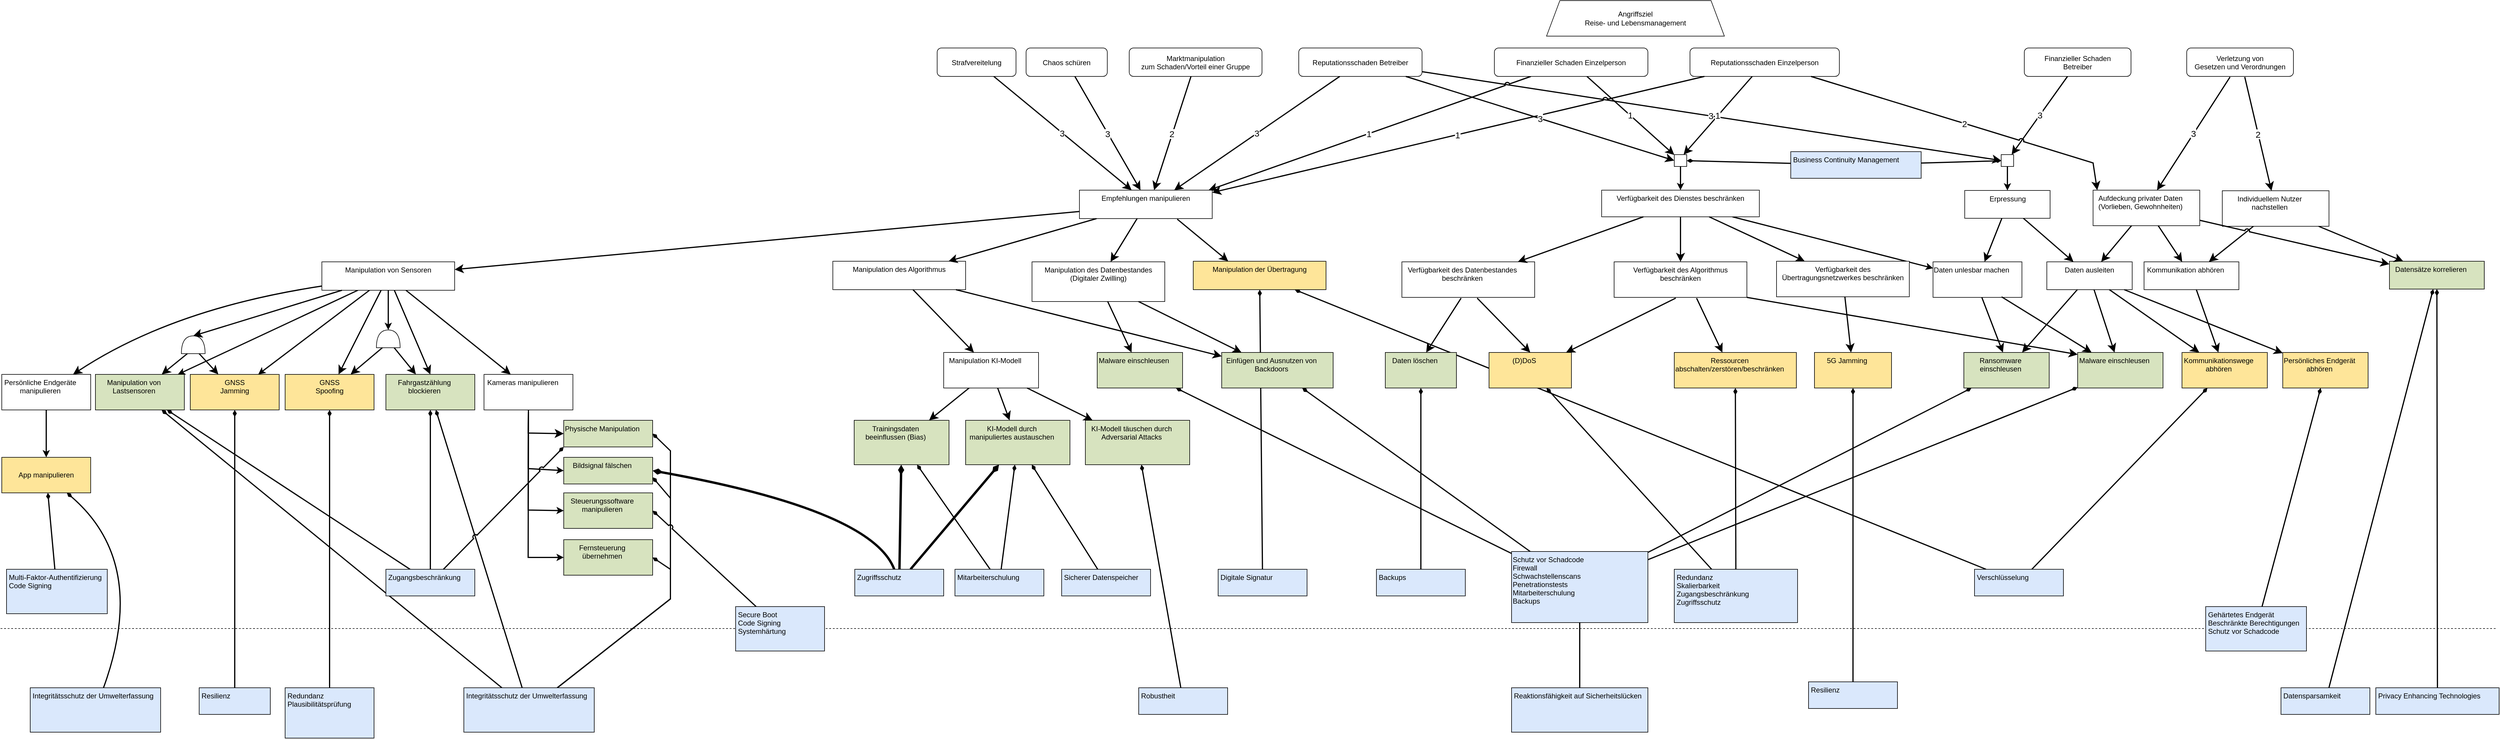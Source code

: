 <mxfile compressed="false" version="19.0.2" type="device">
  <diagram name="Zeichenblatt-1" id="Zeichenblatt-1">
    <mxGraphModel dx="1094" dy="659" grid="1" gridSize="10" guides="1" tooltips="1" connect="1" arrows="1" fold="1" page="1" pageScale="1" pageWidth="850" pageHeight="1100" math="0" shadow="0">
      <root>
        <object tooltip="" id="0">
          <ag_global_attributes>
            <ag_global_attribute name="Resources" value="" iconName="hammer" min="0" max="5" />
            <ag_global_attribute name="Knowledge" value="" iconName="lightbulb" min="0" max="5" />
            <ag_global_attribute name="Location" value="" iconName="map_pin_ellipse" min="0" max="1" />
            <ag_global_attribute name="Impact" value="" iconName="flame" min="0" max="5" />
          </ag_global_attributes>
          <ag_attributes />
          <ag_computed_attributes />
          <ag_aggregation_functions>
            <ag_aggregation_function name="default" id="6b1d22791hih8" default="activity_w;link" fn="function (collection) { &#xa;    var result = null; &#xa;    if (collection.childAttributes.length == 1) { &#xa;        result = collection.childAttributes[0].attributes;&#xa;        result._marking = collection.childAttributes[0].id;&#xa;    } else { &#xa;        var candidates = []; &#xa;        var worstValue = 0; &#xa;        collection.childAttributes.forEach(function(child) { &#xa;            var value = parseInt(child.computedAttribute); &#xa;            if (value &gt; worstValue) { &#xa;                worstValue = value; &#xa;                candidates = []; &#xa;                candidates.push(child); &#xa;            } else if (value == worstValue) { &#xa;                candidates.push(child); &#xa;            } &#xa;        }); &#xa;        var tiebreaker = function(candidates, name, max) { &#xa;            var min_value = max; &#xa;            candidates.forEach(function(node) { &#xa;                min_value = Math.min(min_value, node.attributes[name]); &#xa;            }); &#xa;            result = []; &#xa;            candidates.forEach(function(node) { &#xa;                if (node.attributes[name] == min_value) { &#xa;                    result.push(node); &#xa;                } &#xa;            }); &#xa;            return result; &#xa;        }; &#xa;        if (candidates.length &gt; 1) { &#xa;            candidates = tiebreaker(candidates, &quot;Resources&quot;, collection.globalAttributes[&quot;Resources&quot;].max); &#xa;            if (candidates.length &gt; 1) { &#xa;                candidates = tiebreaker(candidates, &quot;Knowledge&quot;, collection.globalAttributes[&quot;Knowledge&quot;].max); &#xa;            } &#xa;        } &#xa;        result = candidates[0].attributes;&#xa;        result._marking = candidates[0].id;&#xa;    } &#xa;    return result; &#xa;}" />
            <ag_aggregation_function name="AND" id="gf0d4f199018" default="and" fn="function (collection) { &#xa;    var result = {}; &#xa;    var ids = [];&#xa;    collection.childAttributes.forEach(function(child) { &#xa;    for (var attribute in child.attributes) { &#xa;            if (attribute in result) { &#xa;                result[attribute] += parseInt(child.attributes[attribute]); &#xa;            } else { &#xa;                result[attribute] = parseInt(child.attributes[attribute]); &#xa;            } &#xa;        }&#xa;        ids.push(child.id);&#xa;    }); &#xa;    for (var attribute in result) { &#xa;        if (attribute in collection.globalAttributes) { &#xa;            result[attribute] = Math.min(collection.globalAttributes[attribute].max, result[attribute]); &#xa;        } &#xa;    }&#xa;    result._marking = ids.join(&quot;;&quot;);&#xa;    return result; &#xa;}" />
            <ag_aggregation_function name="Security Control" id="73f575i0ghij5" default="activity_g;activity_y" fn="function (collection) { &#xa;    var result = {}; &#xa;    for (var attribute in collection.localAttributes) { &#xa;        result[attribute] = parseInt(collection.localAttributes[attribute]); &#xa;    } &#xa;    collection.childAttributes.forEach(function(child) { &#xa;        for (var attribute in child.attributes) { &#xa;            if (attribute in collection.globalAttributes) { &#xa;                if (attribute in result) { &#xa;                    result[attribute] += parseInt(child.attributes[attribute]); &#xa;                } &#xa;            } &#xa;        } &#xa;    }); &#xa;    for (var attribute in result) { &#xa;        if (attribute in collection.globalAttributes) { &#xa;            result[attribute] = Math.min(collection.globalAttributes[attribute].max, result[attribute]); &#xa;        } &#xa;    } &#xa;    return result; &#xa;}" />
            <ag_aggregation_function name="Risk" id="egf49jfgj408" default="consequence" fn="function (collection) {  &#xa;    var maxRisk = &quot;L&quot;; &#xa;    var matrix = [ &#xa;        [&quot;L&quot;, &quot;L&quot;, &quot;L&quot;, &quot;L&quot;, &quot;L&quot;], &#xa;        [&quot;L&quot;, &quot;L&quot;, &quot;M&quot;, &quot;M&quot;, &quot;M&quot;], &#xa;        [&quot;L&quot;, &quot;M&quot;, &quot;M&quot;, &quot;S&quot;, &quot;S&quot;], &#xa;        [&quot;L&quot;, &quot;M&quot;, &quot;S&quot;, &quot;V&quot;, &quot;V&quot;], &#xa;        [&quot;L&quot;, &quot;M&quot;, &quot;S&quot;, &quot;V&quot;, &quot;V&quot;], &#xa;    ];&#xa;    var updatedImpacts = [];&#xa;    var ids = [];&#xa; &#xa;    var compareRisk = function(risk1, risk2) { &#xa;        /*&#xa;        * Returns:&#xa;        *  - Null: if one of the parameters is not a character representing a risk&#xa;        *  - Negativ integer: if risk1 &lt; risk2&#xa;        *  - Zero: if risks are equal&#xa;        *  - Positive integer: if risk1 &gt; risk2&#xa;        */&#xa;        var values = [&quot;L&quot;, &quot;M&quot;, &quot;S&quot;, &quot;V&quot;]; &#xa;        var index_risk1 = values.indexOf(risk1); &#xa;        var index_risk2 = values.indexOf(risk2); &#xa; &#xa;        if (index_risk1 == -1 || index_risk2 == -1) { &#xa;            return null; &#xa;        } &#xa;        return index_risk1 - index_risk2; &#xa; &#xa;    } &#xa;     &#xa;    collection.childAttributes.forEach(function(child) {  &#xa;        var impact = 1;  &#xa;        if (child.edgeWeight !== null) {  &#xa;            impact = parseInt(child.edgeWeight);  &#xa;        }&#xa;        var _impact = parseInt(child.attributes._impact) || 0;&#xa;        impact = Math.max(impact - _impact, 1);&#xa;        updatedImpacts.push(child.id + &#39;:&#39; + impact);&#xa;        var af = parseInt(child.computedAttribute) || parseInt(child.attributes._af);&#xa;        risk = matrix[af - 1][impact - 1];&#xa;        result = compareRisk(risk, maxRisk);&#xa;        if (result &gt; 0) { &#xa;            maxRisk = risk;&#xa;            ids = [child.id];&#xa;        } else if (result == 0){&#xa;            ids.push(child.id);&#xa;        }&#xa;    });  &#xa;  &#xa;    var result = {&#39;_risk&#39;: maxRisk, &quot;_marking&quot;: ids.join(&quot;;&quot;)};&#xa;    if (updatedImpacts.length &gt; 0) {&#xa;        result._weight = updatedImpacts.join(&#39;;&#39;);&#xa;    }&#xa;    return result;&#xa;}" />
            <ag_aggregation_function name="Impact" id="397423adceb0f" default="" fn="function(collection) {&#xa;    var impact = 0;&#xa;    var result = {}&#xa;    &#xa;    collection.childAttributes.forEach(function(child) {&#xa;        if (&quot;Impact&quot; in child.attributes) {&#xa;            impact += parseInt(child.attributes[&quot;Impact&quot;]);&#xa;        } else if (&quot;Resources&quot; in child.attributes &amp;&amp; &quot;Knowledge&quot; in child.attributes &amp;&amp; &quot;Location&quot; in child.attributes) {&#xa;            result._af = child.computedAttribute&#xa;            result._marking = child.id;&#xa;        }&#xa;    });&#xa;    result._impact = Math.min(impact, collection.globalAttributes[&quot;Impact&quot;].max);&#xa;    &#xa;    return result;&#xa;}" />
          </ag_aggregation_functions>
          <ag_computed_attributes_functions>
            <ag_computed_attributes_function name="default" id="dbg60ff69g9a" default="activity_w;activity_g;activity_y" fn="function (collection) { &#xa;    var colorMatrix = {&#xa;        5: {&quot;fillColor&quot;: &quot;#cc0000&quot;, &quot;fontColor&quot;: &quot;#ffffff&quot;},&#xa;        4: {&quot;fillColor&quot;: &quot;#ff4000&quot;, &quot;fontColor&quot;: &quot;#ffffff&quot;},&#xa;        3: {&quot;fillColor&quot;: &quot;#ffdd00&quot;, &quot;fontColor&quot;: &quot;#000000&quot;},&#xa;        2: {&quot;fillColor&quot;: &quot;#d4ff00&quot;, &quot;fontColor&quot;: &quot;#000000&quot;},&#xa;        1: {&quot;fillColor&quot;: &quot;#40ff00&quot;, &quot;fontColor&quot;: &quot;#000000&quot;}&#xa;    }&#xa;    var matrix = [ &#xa;        [5, 5, 4, 3, 2], &#xa;        [5, 4, 4, 3, 2], &#xa;        [5, 4, 4, 3, 2], &#xa;        [4, 3, 3, 2, 1], &#xa;        [3, 2, 2, 1, 1], &#xa;    ];&#xa;    var result = {};&#xa;    &#xa;    if (&quot;Knowledge&quot; in collection.cellAttributes &amp;&amp; &quot;Resources&quot; in collection.cellAttributes) {&#xa;        var knowledgeIndex = parseInt(collection.cellAttributes[&quot;Knowledge&quot;]) - 1; &#xa;        var resourcesIndex = parseInt(collection.cellAttributes[&quot;Resources&quot;]) - 1;&#xa;        &#xa;        var value = Math.min(5, &#xa;            Math.max(collection.globalAttributes[&quot;Location&quot;].max, &#xa;                Math.max( matrix[knowledgeIndex][resourcesIndex] - parseInt(collection.cellAttributes[&quot;Location&quot;])) &#xa;            ));&#xa;        result = colorMatrix[value] || result;&#xa;        result[&quot;value&quot;] = value;&#xa;    }&#xa;    &#xa;    return result;&#xa;}" />
            <ag_computed_attributes_function name="Risk" id="6c831697g9i0a" default="" fn="function(collection){&#xa;    var riskMatrix = {&#xa;        &quot;V&quot;: {&quot;fillColor&quot;: &quot;#cc0000&quot;, &quot;fontColor&quot;: &quot;#ffffff&quot;},&#xa;        &quot;S&quot;: {&quot;fillColor&quot;: &quot;#ff4000&quot;, &quot;fontColor&quot;: &quot;#ffffff&quot;},&#xa;        &quot;M&quot;: {&quot;fillColor&quot;: &quot;#ffdd00&quot;, &quot;fontColor&quot;: &quot;#000000&quot;},&#xa;        &quot;L&quot;: {&quot;fillColor&quot;: &quot;#40ff00&quot;, &quot;fontColor&quot;: &quot;#000000&quot;},&#xa;    };&#xa;    var result = {};&#xa;    &#xa;    if (&quot;_risk&quot; in collection.cellAttributes) {&#xa;        var risk = collection.cellAttributes[&quot;_risk&quot;];&#xa;        result = riskMatrix[risk] || result;&#xa;        result[&quot;value&quot;] = risk;&#xa;    }&#xa;    &#xa;    return result; &#xa;}" />
          </ag_computed_attributes_functions>
          <mxCell />
        </object>
        <object id="1">
          <ag_attributes />
          <ag_computed_attributes />
          <mxCell parent="0" />
        </object>
        <object label="Empfehlungen manipulieren" Resources="" Knowledge="" Location="" id="4">
          <ag_attributes label="NaN" Resources="4" Knowledge="4" Location="1" _marking="8" />
          <ag_computed_attributes fillColor="#40ff00" fontColor="#000000" value="1" />
          <ag_aggregation_function_reference ag_aggregation_function_reference="6b1d22791hih8" />
          <ag_computed_attributes_function_reference ag_computed_attributes_function_reference="dbg60ff69g9a" />
          <mxCell style="verticalAlign=top;align=center;fillColor=#FFFFFF;gradientColor=none;labelBackgroundColor=none;rounded=0;whiteSpace=wrap;shape=attackgraphs.node;" parent="1" vertex="1">
            <mxGeometry x="1830" y="360" width="224" height="48" as="geometry" />
          </mxCell>
        </object>
        <object label="Aufdeckung privater Daten&#xa;(Vorlieben, Gewohnheiten)" Resources="" Knowledge="" Location="" id="5">
          <ag_attributes label="NaN" Resources="4" Knowledge="4" Location="1" _marking="43" />
          <ag_computed_attributes fillColor="#40ff00" fontColor="#000000" value="1" />
          <ag_aggregation_function_reference ag_aggregation_function_reference="6b1d22791hih8" />
          <ag_computed_attributes_function_reference ag_computed_attributes_function_reference="dbg60ff69g9a" />
          <mxCell style="verticalAlign=top;align=center;fillColor=#FFFFFF;gradientColor=none;labelBackgroundColor=none;rounded=0;whiteSpace=wrap;shape=attackgraphs.node;spacingRight=20;" parent="1" vertex="1">
            <mxGeometry x="3540" y="360" width="180" height="60" as="geometry" />
          </mxCell>
        </object>
        <object label="Reputationsschaden Einzelperson" id="7">
          <ag_attributes _risk="L" _marking="5;4;gX3LE2zartJ2DNbec-Po-174" _weight="5:2;4:1;gX3LE2zartJ2DNbec-Po-174:1" />
          <ag_computed_attributes fillColor="#40ff00" fontColor="#000000" value="L" />
          <ag_aggregation_function_reference ag_aggregation_function_reference="egf49jfgj408" />
          <ag_computed_attributes_function_reference ag_computed_attributes_function_reference="6c831697g9i0a" />
          <mxCell style="shape=attackgraphs.node;rounded=1" parent="1" vertex="1">
            <mxGeometry x="2860" y="120" width="252" height="48" as="geometry" />
          </mxCell>
        </object>
        <object label="" id="qvmEMtH3Tldis6OgkI8p-155">
          <ag_attributes />
          <ag_computed_attributes />
          <mxCell style="edgeStyle=none;rounded=0;orthogonalLoop=1;jettySize=auto;strokeWidth=2;strokeColor=#000000;" parent="1" source="8" target="12" edge="1">
            <mxGeometry relative="1" as="geometry" />
          </mxCell>
        </object>
        <object label="" id="qvmEMtH3Tldis6OgkI8p-156">
          <ag_attributes />
          <ag_computed_attributes />
          <mxCell style="edgeStyle=none;rounded=0;orthogonalLoop=1;jettySize=auto;strokeWidth=2;strokeColor=#000000;" parent="1" source="8" target="11" edge="1">
            <mxGeometry relative="1" as="geometry" />
          </mxCell>
        </object>
        <object id="qvmEMtH3Tldis6OgkI8p-158">
          <ag_attributes />
          <ag_computed_attributes />
          <mxCell style="edgeStyle=none;rounded=0;orthogonalLoop=1;jettySize=auto;strokeWidth=2;strokeColor=#000000;" parent="1" source="8" target="H8-0O90GaupJun0dLJcG-154" edge="1">
            <mxGeometry relative="1" as="geometry" />
          </mxCell>
        </object>
        <object label="Manipulation von Sensoren" Resources="" Knowledge="" Location="" id="8">
          <ag_attributes label="NaN" Resources="4" Knowledge="4" Location="1" _marking="9" />
          <ag_computed_attributes fillColor="#40ff00" fontColor="#000000" value="1" />
          <ag_aggregation_function_reference ag_aggregation_function_reference="6b1d22791hih8" />
          <ag_computed_attributes_function_reference ag_computed_attributes_function_reference="dbg60ff69g9a" />
          <mxCell style="verticalAlign=top;align=center;fillColor=#FFFFFF;gradientColor=none;labelBackgroundColor=none;rounded=0;whiteSpace=wrap;shape=attackgraphs.node;" parent="1" vertex="1">
            <mxGeometry x="552" y="481" width="224" height="48" as="geometry" />
          </mxCell>
        </object>
        <object label="Kameras manipulieren" Resources="" Knowledge="" Location="" id="9">
          <ag_attributes label="NaN" Resources="4" Knowledge="4" Location="1" _marking="30" />
          <ag_computed_attributes fillColor="#40ff00" fontColor="#000000" value="1" />
          <ag_aggregation_function_reference ag_aggregation_function_reference="6b1d22791hih8" />
          <ag_computed_attributes_function_reference ag_computed_attributes_function_reference="dbg60ff69g9a" />
          <mxCell style="verticalAlign=top;align=center;fillColor=#FFFFFF;gradientColor=none;labelBackgroundColor=none;rounded=0;whiteSpace=wrap;shape=attackgraphs.node;spacingRight=20;" parent="1" vertex="1">
            <mxGeometry x="825.5" y="671" width="150" height="60" as="geometry" />
          </mxCell>
        </object>
        <object id="qvmEMtH3Tldis6OgkI8p-154">
          <ag_attributes />
          <ag_computed_attributes />
          <mxCell style="edgeStyle=none;rounded=0;orthogonalLoop=1;jettySize=auto;strokeWidth=2;strokeColor=#000000;" parent="1" source="10" target="14" edge="1">
            <mxGeometry relative="1" as="geometry" />
          </mxCell>
        </object>
        <object label="Persönliche Endgeräte manipulieren" Resources="" Knowledge="" Location="" id="10">
          <ag_attributes label="NaN" Resources="4" Knowledge="5" Location="0" _marking="14" />
          <ag_computed_attributes fillColor="#40ff00" fontColor="#000000" value="1" />
          <ag_aggregation_function_reference ag_aggregation_function_reference="6b1d22791hih8" />
          <ag_computed_attributes_function_reference ag_computed_attributes_function_reference="dbg60ff69g9a" />
          <mxCell style="verticalAlign=top;align=center;fillColor=#FFFFFF;gradientColor=none;labelBackgroundColor=none;rounded=0;whiteSpace=wrap;shape=attackgraphs.node;spacingRight=20;" parent="1" vertex="1">
            <mxGeometry x="12" y="671" width="150" height="60" as="geometry" />
          </mxCell>
        </object>
        <object id="gX3LE2zartJ2DNbec-Po-155">
          <ag_attributes />
          <ag_computed_attributes />
          <mxCell style="edgeStyle=none;rounded=0;orthogonalLoop=1;jettySize=auto;html=1;strokeWidth=2;startArrow=diamondThin;startFill=1;endArrow=none;endFill=0;strokeColor=#000000;" parent="1" source="11" target="gX3LE2zartJ2DNbec-Po-153" edge="1">
            <mxGeometry relative="1" as="geometry" />
          </mxCell>
        </object>
        <object label="GNSS&#xa;Jamming" Resources="2" Knowledge="2" Location="1" id="11">
          <ag_attributes label="NaN" Resources="4" Knowledge="5" Location="1" />
          <ag_computed_attributes fillColor="#40ff00" fontColor="#000000" value="1" />
          <ag_computed_attributes_function_reference ag_computed_attributes_function_reference="dbg60ff69g9a" />
          <ag_aggregation_function_reference ag_aggregation_function_reference="73f575i0ghij5" />
          <mxCell style="verticalAlign=top;align=center;fillColor=#fee599;gradientColor=none;labelBackgroundColor=none;rounded=0;whiteSpace=wrap;shape=attackgraphs.node;" parent="1" vertex="1">
            <mxGeometry x="330" y="671" width="150" height="60" as="geometry" />
          </mxCell>
        </object>
        <object id="gX3LE2zartJ2DNbec-Po-158">
          <ag_attributes />
          <ag_computed_attributes />
          <mxCell style="edgeStyle=none;rounded=0;orthogonalLoop=1;jettySize=auto;html=1;strokeWidth=2;startArrow=diamondThin;startFill=1;endArrow=none;endFill=0;strokeColor=#000000;" parent="1" source="12" target="Nkw-83D25Ah4-VtpksPn-157" edge="1">
            <mxGeometry relative="1" as="geometry" />
          </mxCell>
        </object>
        <object id="gX3LE2zartJ2DNbec-Po-161">
          <ag_attributes />
          <ag_computed_attributes />
          <mxCell style="edgeStyle=none;rounded=0;orthogonalLoop=1;jettySize=auto;html=1;strokeWidth=2;startArrow=diamondThin;startFill=1;endArrow=none;endFill=0;strokeColor=#000000;" parent="1" source="12" target="A0BHLIg7a4nKn3OKpdOo-154" edge="1">
            <mxGeometry relative="1" as="geometry" />
          </mxCell>
        </object>
        <object label="Manipulation von Lastsensoren" Resources="2" Knowledge="2" Location="1" id="12">
          <ag_attributes label="NaN" Resources="5" Knowledge="5" Location="1" />
          <ag_computed_attributes fillColor="#40ff00" fontColor="#000000" value="1" />
          <ag_computed_attributes_function_reference ag_computed_attributes_function_reference="dbg60ff69g9a" />
          <ag_aggregation_function_reference ag_aggregation_function_reference="73f575i0ghij5" />
          <mxCell style="verticalAlign=top;align=center;fillColor=#d7e3bf;gradientColor=none;labelBackgroundColor=none;rounded=0;whiteSpace=wrap;shape=attackgraphs.node;spacingRight=20;" parent="1" vertex="1">
            <mxGeometry x="170" y="671" width="150" height="60" as="geometry" />
          </mxCell>
        </object>
        <object id="gX3LE2zartJ2DNbec-Po-157">
          <ag_attributes />
          <ag_computed_attributes />
          <mxCell style="edgeStyle=none;rounded=0;orthogonalLoop=1;jettySize=auto;html=1;strokeWidth=2;startArrow=diamondThin;startFill=1;endArrow=none;endFill=0;strokeColor=#000000;" parent="1" source="13" target="Nkw-83D25Ah4-VtpksPn-157" edge="1">
            <mxGeometry relative="1" as="geometry" />
          </mxCell>
        </object>
        <object id="gX3LE2zartJ2DNbec-Po-159">
          <ag_attributes />
          <ag_computed_attributes />
          <mxCell style="edgeStyle=none;rounded=0;orthogonalLoop=1;jettySize=auto;html=1;strokeWidth=2;startArrow=diamondThin;startFill=1;endArrow=none;endFill=0;strokeColor=#000000;" parent="1" source="13" target="A0BHLIg7a4nKn3OKpdOo-154" edge="1">
            <mxGeometry relative="1" as="geometry" />
          </mxCell>
        </object>
        <object label="Fahrgastzählung blockieren" Resources="2" Knowledge="2" Location="1" id="13">
          <ag_attributes label="NaN" Resources="5" Knowledge="5" Location="1" />
          <ag_computed_attributes fillColor="#40ff00" fontColor="#000000" value="1" />
          <ag_computed_attributes_function_reference ag_computed_attributes_function_reference="dbg60ff69g9a" />
          <ag_aggregation_function_reference ag_aggregation_function_reference="73f575i0ghij5" />
          <mxCell style="verticalAlign=top;align=center;fillColor=#d7e3bf;gradientColor=none;labelBackgroundColor=none;rounded=0;whiteSpace=wrap;shape=attackgraphs.node;spacingRight=20;" parent="1" vertex="1">
            <mxGeometry x="660" y="671" width="150" height="60" as="geometry" />
          </mxCell>
        </object>
        <object id="8JTDnxqXrUcjIwR7DWEQ-165">
          <ag_attributes />
          <ag_computed_attributes />
          <mxCell style="edgeStyle=none;rounded=0;orthogonalLoop=1;jettySize=auto;html=1;strokeWidth=2;startArrow=diamondThin;startFill=1;endArrow=none;endFill=0;strokeColor=#000000;" parent="1" source="14" target="8JTDnxqXrUcjIwR7DWEQ-164" edge="1">
            <mxGeometry relative="1" as="geometry" />
          </mxCell>
        </object>
        <object id="8JTDnxqXrUcjIwR7DWEQ-167">
          <ag_attributes />
          <ag_computed_attributes />
          <mxCell style="edgeStyle=none;orthogonalLoop=1;jettySize=auto;html=1;strokeWidth=2;startArrow=diamondThin;startFill=1;endArrow=none;endFill=0;curved=1;strokeColor=#000000;" parent="1" source="14" target="8JTDnxqXrUcjIwR7DWEQ-166" edge="1">
            <mxGeometry relative="1" as="geometry">
              <Array as="points">
                <mxPoint x="260" y="990" />
              </Array>
            </mxGeometry>
          </mxCell>
        </object>
        <object label="App manipulieren" Resources="2" Knowledge="2" Location="0" id="14">
          <ag_attributes label="NaN" Resources="4" Knowledge="5" Location="0" />
          <ag_computed_attributes fillColor="#40ff00" fontColor="#000000" value="1" />
          <ag_computed_attributes_function_reference ag_computed_attributes_function_reference="dbg60ff69g9a" />
          <ag_aggregation_function_reference ag_aggregation_function_reference="73f575i0ghij5" />
          <mxCell style="verticalAlign=middle;align=center;fillColor=#fee599;gradientColor=none;labelBackgroundColor=none;rounded=0;whiteSpace=wrap;shape=attackgraphs.node;" parent="1" vertex="1">
            <mxGeometry x="12" y="811" width="150" height="60" as="geometry" />
          </mxCell>
        </object>
        <object label="Manipulation des Datenbestandes&#xa;(Digitaler Zwilling)" Resources="" Knowledge="" Location="" id="15">
          <ag_attributes label="NaN" Resources="4" Knowledge="5" Location="0" _marking="66" />
          <ag_computed_attributes fillColor="#40ff00" fontColor="#000000" value="1" />
          <ag_aggregation_function_reference ag_aggregation_function_reference="6b1d22791hih8" />
          <ag_computed_attributes_function_reference ag_computed_attributes_function_reference="dbg60ff69g9a" />
          <mxCell style="verticalAlign=top;align=center;fillColor=#FFFFFF;gradientColor=none;labelBackgroundColor=none;rounded=0;whiteSpace=wrap;shape=attackgraphs.node;" parent="1" vertex="1">
            <mxGeometry x="1750" y="481" width="224" height="67" as="geometry" />
          </mxCell>
        </object>
        <object label="Manipulation KI-Modell" Resources="" Knowledge="" Location="" id="16">
          <ag_attributes label="NaN" Resources="5" Knowledge="5" Location="1" _marking="78" />
          <ag_computed_attributes fillColor="#40ff00" fontColor="#000000" value="1" />
          <ag_aggregation_function_reference ag_aggregation_function_reference="6b1d22791hih8" />
          <ag_computed_attributes_function_reference ag_computed_attributes_function_reference="dbg60ff69g9a" />
          <ag_enabled ag_enabled="1" />
          <mxCell style="verticalAlign=top;align=center;fillColor=#FFFFFF;gradientColor=none;labelBackgroundColor=none;rounded=0;whiteSpace=wrap;shape=attackgraphs.node;spacingRight=20;" parent="1" vertex="1">
            <mxGeometry x="1601" y="634" width="160" height="60" as="geometry" />
          </mxCell>
        </object>
        <object id="8JTDnxqXrUcjIwR7DWEQ-160">
          <ag_attributes />
          <ag_computed_attributes />
          <mxCell style="edgeStyle=none;rounded=0;orthogonalLoop=1;jettySize=auto;html=1;strokeWidth=2;startArrow=diamondThin;startFill=1;endArrow=none;endFill=0;strokeColor=#000000;" parent="1" source="17" target="Nkw-83D25Ah4-VtpksPn-175" edge="1">
            <mxGeometry relative="1" as="geometry" />
          </mxCell>
        </object>
        <object id="gX3LE2zartJ2DNbec-Po-183">
          <ag_attributes />
          <ag_computed_attributes />
          <mxCell style="edgeStyle=none;rounded=0;orthogonalLoop=1;jettySize=auto;html=1;strokeWidth=2;startArrow=diamondThin;startFill=1;endArrow=none;endFill=0;strokeColor=#000000;" parent="1" source="17" target="gX3LE2zartJ2DNbec-Po-179" edge="1">
            <mxGeometry relative="1" as="geometry" />
          </mxCell>
        </object>
        <object label="Manipulation der Übertragung" Resources="2" Knowledge="3" Location="0" id="17">
          <ag_attributes label="NaN" Resources="5" Knowledge="5" Location="1" />
          <ag_computed_attributes fillColor="#40ff00" fontColor="#000000" value="1" />
          <ag_computed_attributes_function_reference ag_computed_attributes_function_reference="dbg60ff69g9a" />
          <ag_aggregation_function_reference ag_aggregation_function_reference="73f575i0ghij5" />
          <mxCell style="verticalAlign=top;align=center;fillColor=#fee599;gradientColor=none;labelBackgroundColor=none;rounded=0;whiteSpace=wrap;shape=attackgraphs.node;" parent="1" vertex="1">
            <mxGeometry x="2022" y="480" width="224" height="48" as="geometry" />
          </mxCell>
        </object>
        <object label="Manipulation des Algorithmus" Resources="" Knowledge="" Location="" id="18">
          <ag_attributes label="NaN" Resources="4" Knowledge="5" Location="0" _marking="66" />
          <ag_computed_attributes fillColor="#40ff00" fontColor="#000000" value="1" />
          <ag_aggregation_function_reference ag_aggregation_function_reference="6b1d22791hih8" />
          <ag_computed_attributes_function_reference ag_computed_attributes_function_reference="dbg60ff69g9a" />
          <mxCell style="verticalAlign=top;align=center;fillColor=#FFFFFF;gradientColor=none;labelBackgroundColor=none;rounded=0;whiteSpace=wrap;shape=attackgraphs.node;" parent="1" vertex="1">
            <mxGeometry x="1414" y="480" width="224" height="48" as="geometry" />
          </mxCell>
        </object>
        <object id="gX3LE2zartJ2DNbec-Po-154">
          <ag_attributes />
          <ag_computed_attributes />
          <mxCell style="rounded=0;orthogonalLoop=1;jettySize=auto;html=1;strokeWidth=2;startArrow=diamondThin;startFill=1;endArrow=none;endFill=0;strokeColor=#000000;" parent="1" source="19" target="gX3LE2zartJ2DNbec-Po-185" edge="1">
            <mxGeometry relative="1" as="geometry">
              <mxPoint x="1010" y="1141" as="targetPoint" />
            </mxGeometry>
          </mxCell>
        </object>
        <object label="GNSS&#xa;Spoofing" Resources="3" Knowledge="3" Location="1" id="19">
          <ag_attributes label="NaN" Resources="5" Knowledge="5" Location="1" />
          <ag_computed_attributes fillColor="#40ff00" fontColor="#000000" value="1" />
          <ag_computed_attributes_function_reference ag_computed_attributes_function_reference="dbg60ff69g9a" />
          <ag_aggregation_function_reference ag_aggregation_function_reference="73f575i0ghij5" />
          <mxCell style="verticalAlign=top;align=center;fillColor=#fee599;gradientColor=none;labelBackgroundColor=none;rounded=0;whiteSpace=wrap;shape=attackgraphs.node;" parent="1" vertex="1">
            <mxGeometry x="490" y="671" width="150" height="60" as="geometry" />
          </mxCell>
        </object>
        <object label="Kommunikation abhören" Resources="" Knowledge="" Location="" id="20">
          <ag_attributes label="NaN" Resources="5" Knowledge="5" Location="0" _marking="21" />
          <ag_computed_attributes fillColor="#40ff00" fontColor="#000000" value="1" />
          <ag_aggregation_function_reference ag_aggregation_function_reference="6b1d22791hih8" />
          <ag_computed_attributes_function_reference ag_computed_attributes_function_reference="dbg60ff69g9a" />
          <mxCell style="verticalAlign=top;align=center;fillColor=#FFFFFF;gradientColor=none;labelBackgroundColor=none;rounded=0;whiteSpace=wrap;shape=attackgraphs.node;spacingRight=20;" parent="1" vertex="1">
            <mxGeometry x="3626" y="481" width="160" height="47" as="geometry" />
          </mxCell>
        </object>
        <object id="Nkw-83D25Ah4-VtpksPn-176">
          <ag_attributes />
          <ag_computed_attributes />
          <mxCell style="edgeStyle=none;rounded=0;orthogonalLoop=1;jettySize=auto;html=1;strokeWidth=2;startArrow=diamondThin;startFill=1;endArrow=none;endFill=0;strokeColor=#000000;" parent="1" source="21" target="Nkw-83D25Ah4-VtpksPn-175" edge="1">
            <mxGeometry relative="1" as="geometry" />
          </mxCell>
        </object>
        <object label="Kommunikationswege abhören" Resources="2" Knowledge="2" Location="0" id="21">
          <ag_attributes label="NaN" Resources="5" Knowledge="5" Location="0" />
          <ag_computed_attributes fillColor="#40ff00" fontColor="#000000" value="1" />
          <ag_computed_attributes_function_reference ag_computed_attributes_function_reference="dbg60ff69g9a" />
          <ag_aggregation_function_reference ag_aggregation_function_reference="73f575i0ghij5" />
          <mxCell style="verticalAlign=top;align=center;fillColor=#fee599;gradientColor=none;labelBackgroundColor=none;rounded=0;whiteSpace=wrap;shape=attackgraphs.node;spacingRight=20;" parent="1" vertex="1">
            <mxGeometry x="3690" y="634" width="144" height="60" as="geometry" />
          </mxCell>
        </object>
        <object id="qvmEMtH3Tldis6OgkI8p-153">
          <ag_attributes />
          <ag_computed_attributes />
          <mxCell style="edgeStyle=none;rounded=0;orthogonalLoop=1;jettySize=auto;strokeWidth=2;strokeColor=#000000;" parent="1" source="23" target="42" edge="1">
            <mxGeometry relative="1" as="geometry" />
          </mxCell>
        </object>
        <object label="Verfügbarkeit des Dienstes beschränken" Resources="" Knowledge="" Location="" id="23">
          <ag_attributes label="NaN" Resources="5" Knowledge="3" Location="0" _marking="25" />
          <ag_computed_attributes fillColor="#d4ff00" fontColor="#000000" value="2" />
          <ag_aggregation_function_reference ag_aggregation_function_reference="6b1d22791hih8" />
          <ag_computed_attributes_function_reference ag_computed_attributes_function_reference="dbg60ff69g9a" />
          <mxCell style="verticalAlign=top;align=center;fillColor=#FFFFFF;gradientColor=none;labelBackgroundColor=none;rounded=0;whiteSpace=wrap;shape=attackgraphs.node;" parent="1" vertex="1">
            <mxGeometry x="2711" y="360" width="266" height="45" as="geometry" />
          </mxCell>
        </object>
        <object label="Verfügbarkeit des Datenbestandes beschränken" Resources="" Knowledge="" Location="" id="24">
          <ag_attributes label="NaN" Resources="5" Knowledge="3" Location="0" _marking="27" />
          <ag_computed_attributes fillColor="#d4ff00" fontColor="#000000" value="2" />
          <ag_aggregation_function_reference ag_aggregation_function_reference="6b1d22791hih8" />
          <ag_computed_attributes_function_reference ag_computed_attributes_function_reference="dbg60ff69g9a" />
          <mxCell style="verticalAlign=top;align=center;fillColor=#FFFFFF;gradientColor=none;labelBackgroundColor=none;rounded=0;whiteSpace=wrap;shape=attackgraphs.node;spacingRight=20;" parent="1" vertex="1">
            <mxGeometry x="2374" y="481" width="224" height="60" as="geometry" />
          </mxCell>
        </object>
        <object label="Verfügbarkeit des Algorithmus beschränken" Resources="" Knowledge="" Location="" id="25">
          <ag_attributes label="NaN" Resources="5" Knowledge="3" Location="0" _marking="67" />
          <ag_computed_attributes fillColor="#d4ff00" fontColor="#000000" value="2" />
          <ag_aggregation_function_reference ag_aggregation_function_reference="6b1d22791hih8" />
          <ag_computed_attributes_function_reference ag_computed_attributes_function_reference="dbg60ff69g9a" />
          <mxCell style="verticalAlign=top;align=center;fillColor=#FFFFFF;gradientColor=none;labelBackgroundColor=none;rounded=0;whiteSpace=wrap;shape=attackgraphs.node;" parent="1" vertex="1">
            <mxGeometry x="2732" y="481" width="224" height="60" as="geometry" />
          </mxCell>
        </object>
        <object label="Verfügbarkeit des Übertragungsnetzwerkes beschränken" Resources="" Knowledge="" Location="" id="26">
          <ag_attributes label="5" Resources="4" Knowledge="5" Location="1" _marking="34" />
          <ag_computed_attributes fillColor="#40ff00" fontColor="#000000" value="1" />
          <ag_aggregation_function_reference ag_aggregation_function_reference="6b1d22791hih8" />
          <ag_computed_attributes_function_reference ag_computed_attributes_function_reference="dbg60ff69g9a" />
          <mxCell style="verticalAlign=top;align=center;fillColor=#FFFFFF;gradientColor=none;labelBackgroundColor=none;rounded=0;whiteSpace=wrap;shape=attackgraphs.node;" parent="1" vertex="1">
            <mxGeometry x="3006" y="480" width="224" height="60" as="geometry" />
          </mxCell>
        </object>
        <object id="Nkw-83D25Ah4-VtpksPn-170">
          <ag_attributes />
          <ag_computed_attributes />
          <mxCell style="edgeStyle=none;rounded=0;orthogonalLoop=1;jettySize=auto;html=1;strokeWidth=2;startArrow=diamondThin;startFill=1;endArrow=none;endFill=0;strokeColor=#000000;" parent="1" source="27" target="Nkw-83D25Ah4-VtpksPn-169" edge="1">
            <mxGeometry relative="1" as="geometry" />
          </mxCell>
        </object>
        <object label="Daten löschen" Resources="3" Knowledge="3" Location="0" id="27">
          <ag_attributes label="NaN" Resources="5" Knowledge="3" Location="0" />
          <ag_computed_attributes fillColor="#d4ff00" fontColor="#000000" value="2" />
          <ag_computed_attributes_function_reference ag_computed_attributes_function_reference="dbg60ff69g9a" />
          <ag_aggregation_function_reference ag_aggregation_function_reference="73f575i0ghij5" />
          <mxCell style="verticalAlign=top;align=center;fillColor=#d7e3bf;gradientColor=none;labelBackgroundColor=none;rounded=0;whiteSpace=wrap;shape=attackgraphs.node;spacingRight=20;" parent="1" vertex="1">
            <mxGeometry x="2346" y="634" width="120" height="60" as="geometry" />
          </mxCell>
        </object>
        <object id="Nkw-83D25Ah4-VtpksPn-172">
          <ag_attributes />
          <ag_computed_attributes />
          <mxCell style="edgeStyle=none;rounded=0;orthogonalLoop=1;jettySize=auto;html=1;strokeWidth=2;startArrow=diamondThin;startFill=1;endArrow=none;endFill=0;strokeColor=#000000;" parent="1" source="29" target="Nkw-83D25Ah4-VtpksPn-171" edge="1">
            <mxGeometry relative="1" as="geometry" />
          </mxCell>
        </object>
        <object id="gX3LE2zartJ2DNbec-Po-189">
          <ag_attributes />
          <ag_computed_attributes />
          <mxCell style="edgeStyle=none;orthogonalLoop=1;jettySize=auto;html=1;strokeWidth=2;startArrow=diamondThin;startFill=1;endArrow=none;endFill=0;curved=1;strokeColor=#000000;" parent="1" source="29" target="gX3LE2zartJ2DNbec-Po-188" edge="1">
            <mxGeometry relative="1" as="geometry">
              <Array as="points" />
            </mxGeometry>
          </mxCell>
        </object>
        <object label="Datensätze korrelieren" Resources="1" Knowledge="2" Location="0" id="29">
          <ag_attributes label="NaN" Resources="4" Knowledge="5" Location="0" />
          <ag_computed_attributes fillColor="#40ff00" fontColor="#000000" value="1" />
          <ag_computed_attributes_function_reference ag_computed_attributes_function_reference="dbg60ff69g9a" />
          <ag_aggregation_function_reference ag_aggregation_function_reference="73f575i0ghij5" />
          <mxCell style="verticalAlign=top;align=center;fillColor=#d7e3bf;gradientColor=none;labelBackgroundColor=none;rounded=0;whiteSpace=wrap;shape=attackgraphs.node;spacingRight=20;" parent="1" vertex="1">
            <mxGeometry x="4040" y="480" width="160" height="47" as="geometry" />
          </mxCell>
        </object>
        <object id="A0BHLIg7a4nKn3OKpdOo-156">
          <ag_attributes />
          <ag_computed_attributes />
          <mxCell style="edgeStyle=none;rounded=0;orthogonalLoop=1;jettySize=auto;html=1;strokeWidth=2;endArrow=none;startArrow=diamondThin;startFill=1;endFill=0;exitX=1;exitY=0.5;exitDx=0;exitDy=0;strokeColor=#000000;" parent="1" source="30" target="A0BHLIg7a4nKn3OKpdOo-154" edge="1">
            <mxGeometry relative="1" as="geometry">
              <Array as="points">
                <mxPoint x="1140" y="800" />
                <mxPoint x="1140" y="1050" />
              </Array>
            </mxGeometry>
          </mxCell>
        </object>
        <object label="Physische Manipulation" Resources="1" Knowledge="1" Location="1" id="30">
          <ag_attributes label="NaN" Resources="4" Knowledge="4" Location="1" />
          <ag_computed_attributes fillColor="#40ff00" fontColor="#000000" value="1" />
          <ag_computed_attributes_function_reference ag_computed_attributes_function_reference="dbg60ff69g9a" />
          <ag_aggregation_function_reference ag_aggregation_function_reference="73f575i0ghij5" />
          <mxCell style="verticalAlign=top;align=center;fillColor=#d7e3bf;gradientColor=none;labelBackgroundColor=none;rounded=0;whiteSpace=wrap;shape=attackgraphs.node;strokeColor=#000000;spacingRight=20;" parent="1" vertex="1">
            <mxGeometry x="960" y="748.5" width="150" height="45" as="geometry" />
          </mxCell>
        </object>
        <object id="A0BHLIg7a4nKn3OKpdOo-157">
          <ag_attributes />
          <ag_computed_attributes />
          <mxCell style="edgeStyle=none;rounded=0;orthogonalLoop=1;jettySize=auto;html=1;strokeWidth=2;endArrow=none;startArrow=diamondThin;startFill=1;endFill=0;exitX=1;exitY=0.5;exitDx=0;exitDy=0;strokeColor=#000000;align=left;verticalAlign=top;spacingLeft=2;" parent="1" source="31" target="A0BHLIg7a4nKn3OKpdOo-154" edge="1">
            <mxGeometry relative="1" as="geometry">
              <Array as="points">
                <mxPoint x="1140" y="1000" />
                <mxPoint x="1140" y="1050" />
              </Array>
            </mxGeometry>
          </mxCell>
        </object>
        <object label="Fernsteuerung übernehmen" Resources="2" Knowledge="2" Location="1" id="31">
          <ag_attributes label="NaN" Resources="4" Knowledge="4" Location="1" />
          <ag_computed_attributes fillColor="#40ff00" fontColor="#000000" value="1" />
          <ag_computed_attributes_function_reference ag_computed_attributes_function_reference="dbg60ff69g9a" />
          <ag_aggregation_function_reference ag_aggregation_function_reference="73f575i0ghij5" />
          <mxCell style="verticalAlign=top;align=center;fillColor=#d7e3bf;gradientColor=none;labelBackgroundColor=none;rounded=0;whiteSpace=wrap;shape=attackgraphs.node;spacingRight=20;" parent="1" vertex="1">
            <mxGeometry x="960" y="950" width="150" height="60" as="geometry" />
          </mxCell>
        </object>
        <object id="Nkw-83D25Ah4-VtpksPn-155">
          <ag_attributes />
          <ag_computed_attributes />
          <mxCell style="edgeStyle=none;orthogonalLoop=1;jettySize=auto;html=1;strokeWidth=4;startArrow=diamondThin;startFill=1;endArrow=none;endFill=0;exitX=1;exitY=0.5;exitDx=0;exitDy=0;curved=1;strokeColor=#000000;" parent="1" source="32" target="gX3LE2zartJ2DNbec-Po-164" edge="1">
            <mxGeometry relative="1" as="geometry">
              <mxPoint x="1480" y="881" as="targetPoint" />
              <Array as="points">
                <mxPoint x="1480" y="900" />
              </Array>
            </mxGeometry>
          </mxCell>
        </object>
        <object id="A0BHLIg7a4nKn3OKpdOo-155">
          <ag_attributes />
          <ag_computed_attributes />
          <mxCell style="edgeStyle=none;rounded=0;orthogonalLoop=1;jettySize=auto;html=1;strokeWidth=2;endArrow=none;startArrow=diamondThin;startFill=1;endFill=0;exitX=1;exitY=0.75;exitDx=0;exitDy=0;strokeColor=#000000;" parent="1" source="32" target="A0BHLIg7a4nKn3OKpdOo-154" edge="1">
            <mxGeometry relative="1" as="geometry">
              <Array as="points">
                <mxPoint x="1140" y="880" />
                <mxPoint x="1140" y="1050" />
              </Array>
            </mxGeometry>
          </mxCell>
        </object>
        <object label="Bildsignal fälschen" Resources="2" Knowledge="2" Location="0" id="32">
          <ag_attributes label="NaN" Resources="5" Knowledge="5" Location="0" />
          <ag_computed_attributes fillColor="#40ff00" fontColor="#000000" value="1" />
          <ag_computed_attributes_function_reference ag_computed_attributes_function_reference="dbg60ff69g9a" />
          <ag_aggregation_function_reference ag_aggregation_function_reference="73f575i0ghij5" />
          <mxCell style="verticalAlign=top;align=center;fillColor=#d7e3bf;gradientColor=none;labelBackgroundColor=none;rounded=0;whiteSpace=wrap;shape=attackgraphs.node;spacingRight=20;" parent="1" vertex="1">
            <mxGeometry x="960" y="811" width="150" height="45" as="geometry" />
          </mxCell>
        </object>
        <object id="A0BHLIg7a4nKn3OKpdOo-161">
          <ag_attributes />
          <ag_computed_attributes />
          <mxCell style="edgeStyle=none;rounded=0;orthogonalLoop=1;jettySize=auto;html=1;strokeWidth=2;endArrow=none;startArrow=diamondThin;startFill=1;endFill=0;exitX=1;exitY=0.5;exitDx=0;exitDy=0;jumpStyle=arc;strokeColor=#000000;" parent="1" source="33" target="A0BHLIg7a4nKn3OKpdOo-160" edge="1">
            <mxGeometry relative="1" as="geometry" />
          </mxCell>
        </object>
        <object label="Steuerungssoftware manipulieren" Resources="3" Knowledge="3" Location="0" id="33">
          <ag_attributes label="NaN" Resources="5" Knowledge="5" Location="0" />
          <ag_computed_attributes fillColor="#40ff00" fontColor="#000000" value="1" />
          <ag_computed_attributes_function_reference ag_computed_attributes_function_reference="dbg60ff69g9a" />
          <ag_aggregation_function_reference ag_aggregation_function_reference="73f575i0ghij5" />
          <mxCell style="verticalAlign=top;align=center;fillColor=#d7e3bf;gradientColor=none;labelBackgroundColor=none;rounded=0;whiteSpace=wrap;shape=attackgraphs.node;spacingRight=20;" parent="1" vertex="1">
            <mxGeometry x="960" y="871" width="150" height="60" as="geometry" />
          </mxCell>
        </object>
        <object id="Nkw-83D25Ah4-VtpksPn-178">
          <ag_attributes />
          <ag_computed_attributes />
          <mxCell style="edgeStyle=none;rounded=0;orthogonalLoop=1;jettySize=auto;html=1;strokeWidth=2;startArrow=diamondThin;startFill=1;endArrow=none;endFill=0;strokeColor=#000000;" parent="1" source="34" target="Nkw-83D25Ah4-VtpksPn-177" edge="1">
            <mxGeometry relative="1" as="geometry" />
          </mxCell>
        </object>
        <object label="5G Jamming" Resources="2" Knowledge="2" Location="1" id="34">
          <ag_attributes label="5" Resources="4" Knowledge="5" Location="1" />
          <ag_computed_attributes fillColor="#40ff00" fontColor="#000000" value="1" />
          <ag_computed_attributes_function_reference ag_computed_attributes_function_reference="dbg60ff69g9a" />
          <ag_aggregation_function_reference ag_aggregation_function_reference="73f575i0ghij5" />
          <mxCell style="verticalAlign=top;align=center;fillColor=#fee599;gradientColor=none;labelBackgroundColor=none;rounded=0;whiteSpace=wrap;shape=attackgraphs.node;spacingRight=20;" parent="1" vertex="1">
            <mxGeometry x="3070" y="634" width="130" height="60" as="geometry" />
          </mxCell>
        </object>
        <object id="Nkw-83D25Ah4-VtpksPn-163">
          <ag_attributes />
          <ag_computed_attributes />
          <mxCell style="edgeStyle=none;rounded=0;orthogonalLoop=1;jettySize=auto;html=1;strokeWidth=2;startArrow=diamondThin;startFill=1;endArrow=none;endFill=0;strokeColor=#000000;" parent="1" source="41" target="Nkw-83D25Ah4-VtpksPn-160" edge="1">
            <mxGeometry relative="1" as="geometry" />
          </mxCell>
        </object>
        <object label="Ransomware einschleusen" Resources="2" Knowledge="3" Location="0" id="41">
          <ag_attributes label="NaN" Resources="4" Knowledge="5" Location="0" />
          <ag_computed_attributes fillColor="#40ff00" fontColor="#000000" value="1" />
          <ag_computed_attributes_function_reference ag_computed_attributes_function_reference="dbg60ff69g9a" />
          <ag_aggregation_function_reference ag_aggregation_function_reference="73f575i0ghij5" />
          <mxCell style="verticalAlign=top;align=center;fillColor=#d7e3bf;gradientColor=none;labelBackgroundColor=none;rounded=0;whiteSpace=wrap;shape=attackgraphs.node;spacingRight=20;" parent="1" vertex="1">
            <mxGeometry x="3322" y="634" width="144" height="60" as="geometry" />
          </mxCell>
        </object>
        <object label="Daten unlesbar machen" Resources="" Knowledge="" Location="" id="42">
          <ag_attributes label="NaN" Resources="4" Knowledge="5" Location="0" _marking="41" />
          <ag_computed_attributes fillColor="#40ff00" fontColor="#000000" value="1" />
          <ag_aggregation_function_reference ag_aggregation_function_reference="6b1d22791hih8" />
          <ag_computed_attributes_function_reference ag_computed_attributes_function_reference="dbg60ff69g9a" />
          <mxCell style="verticalAlign=top;align=center;fillColor=#FFFFFF;gradientColor=none;labelBackgroundColor=none;rounded=0;whiteSpace=wrap;shape=attackgraphs.node;spacingRight=20;" parent="1" vertex="1">
            <mxGeometry x="3270" y="481" width="150" height="60" as="geometry" />
          </mxCell>
        </object>
        <object label="Daten ausleiten" Resources="" Knowledge="" Location="" id="43">
          <ag_attributes label="NaN" Resources="4" Knowledge="4" Location="1" _marking="22" />
          <ag_computed_attributes fillColor="#40ff00" fontColor="#000000" value="1" />
          <ag_aggregation_function_reference ag_aggregation_function_reference="6b1d22791hih8" />
          <ag_computed_attributes_function_reference ag_computed_attributes_function_reference="dbg60ff69g9a" />
          <mxCell style="verticalAlign=top;align=center;fillColor=#FFFFFF;gradientColor=none;labelBackgroundColor=none;rounded=0;whiteSpace=wrap;shape=attackgraphs.node;" parent="1" vertex="1">
            <mxGeometry x="3462" y="481" width="144" height="47" as="geometry" />
          </mxCell>
        </object>
        <object label="Verletzung von&#xa;Gesetzen und Verordnungen" id="44">
          <ag_attributes _risk="L" _marking="45;5" _weight="45:2;5:3" />
          <ag_computed_attributes fillColor="#40ff00" fontColor="#000000" value="L" />
          <ag_aggregation_function_reference ag_aggregation_function_reference="egf49jfgj408" />
          <ag_computed_attributes_function_reference ag_computed_attributes_function_reference="6c831697g9i0a" />
          <mxCell style="shape=attackgraphs.node;rounded=1" parent="1" vertex="1">
            <mxGeometry x="3698" y="120" width="180" height="48" as="geometry" />
          </mxCell>
        </object>
        <object label="Individuellem Nutzer nachstellen" Resources="" Knowledge="" Location="" id="45">
          <ag_attributes label="NaN" Resources="4" Knowledge="5" Location="0" _marking="29" />
          <ag_computed_attributes fillColor="#40ff00" fontColor="#000000" value="1" />
          <ag_aggregation_function_reference ag_aggregation_function_reference="6b1d22791hih8" />
          <ag_computed_attributes_function_reference ag_computed_attributes_function_reference="dbg60ff69g9a" />
          <mxCell style="verticalAlign=top;align=center;fillColor=#FFFFFF;gradientColor=none;labelBackgroundColor=none;rounded=0;whiteSpace=wrap;shape=attackgraphs.node;spacingRight=20;" parent="1" vertex="1">
            <mxGeometry x="3758" y="361" width="180" height="60" as="geometry" />
          </mxCell>
        </object>
        <object label="Erpressung" Resources="" Knowledge="" Location="" id="46">
          <ag_attributes label="NaN" Resources="4" Knowledge="4" Location="1" _marking="43" />
          <ag_computed_attributes fillColor="#40ff00" fontColor="#000000" value="1" />
          <ag_aggregation_function_reference ag_aggregation_function_reference="6b1d22791hih8" />
          <ag_computed_attributes_function_reference ag_computed_attributes_function_reference="dbg60ff69g9a" />
          <mxCell style="verticalAlign=top;align=center;fillColor=#FFFFFF;gradientColor=none;labelBackgroundColor=none;rounded=0;whiteSpace=wrap;shape=attackgraphs.node;" parent="1" vertex="1">
            <mxGeometry x="3323.5" y="360.5" width="144" height="47" as="geometry" />
          </mxCell>
        </object>
        <object label="Finanzieller Schaden&#xa;Betreiber" id="47">
          <ag_attributes _risk="L" _marking="8JTDnxqXrUcjIwR7DWEQ-169" _weight="8JTDnxqXrUcjIwR7DWEQ-169:1" />
          <ag_computed_attributes fillColor="#40ff00" fontColor="#000000" value="L" />
          <ag_aggregation_function_reference ag_aggregation_function_reference="egf49jfgj408" />
          <ag_computed_attributes_function_reference ag_computed_attributes_function_reference="6c831697g9i0a" />
          <mxCell style="shape=attackgraphs.node;rounded=1" parent="1" vertex="1">
            <mxGeometry x="3424" y="120" width="180" height="48" as="geometry" />
          </mxCell>
        </object>
        <object label="Reputationsschaden Betreiber" id="53">
          <ag_attributes _risk="L" _marking="8JTDnxqXrUcjIwR7DWEQ-169;4;gX3LE2zartJ2DNbec-Po-174" _weight="8JTDnxqXrUcjIwR7DWEQ-169:1;4:3;gX3LE2zartJ2DNbec-Po-174:1" />
          <ag_computed_attributes fillColor="#40ff00" fontColor="#000000" value="L" />
          <ag_aggregation_function_reference ag_aggregation_function_reference="egf49jfgj408" />
          <ag_computed_attributes_function_reference ag_computed_attributes_function_reference="6c831697g9i0a" />
          <mxCell style="shape=attackgraphs.node;rounded=1" parent="1" vertex="1">
            <mxGeometry x="2200" y="120" width="208" height="48" as="geometry" />
          </mxCell>
        </object>
        <object label="Marktmanipulation&#xa;zum Schaden/Vorteil einer Gruppe" id="54">
          <ag_attributes _risk="L" _marking="4" _weight="4:2" />
          <ag_computed_attributes fillColor="#40ff00" fontColor="#000000" value="L" />
          <ag_aggregation_function_reference ag_aggregation_function_reference="egf49jfgj408" />
          <ag_computed_attributes_function_reference ag_computed_attributes_function_reference="6c831697g9i0a" />
          <mxCell style="shape=attackgraphs.node;rounded=1" parent="1" vertex="1">
            <mxGeometry x="1914" y="120" width="224" height="48" as="geometry" />
          </mxCell>
        </object>
        <object label="Chaos schüren" id="55">
          <ag_attributes _risk="L" _marking="4" _weight="4:3" />
          <ag_computed_attributes fillColor="#40ff00" fontColor="#000000" value="L" />
          <ag_aggregation_function_reference ag_aggregation_function_reference="egf49jfgj408" />
          <ag_computed_attributes_function_reference ag_computed_attributes_function_reference="6c831697g9i0a" />
          <mxCell style="shape=attackgraphs.node;rounded=1" parent="1" vertex="1">
            <mxGeometry x="1740" y="120" width="137" height="48" as="geometry" />
          </mxCell>
        </object>
        <object label="Strafvereitelung" id="56">
          <ag_attributes _risk="L" _marking="4" _weight="4:3" />
          <ag_computed_attributes fillColor="#40ff00" fontColor="#000000" value="L" />
          <ag_aggregation_function_reference ag_aggregation_function_reference="egf49jfgj408" />
          <ag_computed_attributes_function_reference ag_computed_attributes_function_reference="6c831697g9i0a" />
          <mxCell style="shape=attackgraphs.node;rounded=1" parent="1" vertex="1">
            <mxGeometry x="1590" y="120" width="133" height="48" as="geometry" />
          </mxCell>
        </object>
        <object id="Nkw-83D25Ah4-VtpksPn-179">
          <ag_attributes />
          <ag_computed_attributes />
          <mxCell style="edgeStyle=none;rounded=0;orthogonalLoop=1;jettySize=auto;html=1;strokeWidth=2;startArrow=diamondThin;startFill=1;endArrow=none;endFill=0;strokeColor=#000000;" parent="1" source="66" target="Nkw-83D25Ah4-VtpksPn-160" edge="1">
            <mxGeometry relative="1" as="geometry" />
          </mxCell>
        </object>
        <object label="Einfügen und Ausnutzen von Backdoors" Resources="2" Knowledge="2" Location="0" id="66">
          <ag_attributes label="NaN" Resources="4" Knowledge="5" Location="0" />
          <ag_computed_attributes fillColor="#40ff00" fontColor="#000000" value="1" />
          <ag_computed_attributes_function_reference ag_computed_attributes_function_reference="dbg60ff69g9a" />
          <ag_aggregation_function_reference ag_aggregation_function_reference="73f575i0ghij5" />
          <mxCell style="verticalAlign=top;align=center;fillColor=#d7e3bf;gradientColor=none;labelBackgroundColor=none;rounded=0;whiteSpace=wrap;shape=attackgraphs.node;spacingRight=20;" parent="1" vertex="1">
            <mxGeometry x="2070" y="634" width="188" height="60" as="geometry" />
          </mxCell>
        </object>
        <object id="Nkw-83D25Ah4-VtpksPn-167">
          <ag_attributes />
          <ag_computed_attributes />
          <mxCell style="edgeStyle=none;rounded=0;orthogonalLoop=1;jettySize=auto;html=1;strokeWidth=2;startArrow=diamondThin;startFill=1;endArrow=none;endFill=0;strokeColor=#000000;" parent="1" source="67" target="Nkw-83D25Ah4-VtpksPn-165" edge="1">
            <mxGeometry relative="1" as="geometry" />
          </mxCell>
        </object>
        <object label="Ressourcen abschalten/zerstören/beschränken" Resources="2" Knowledge="2" Location="0" id="67">
          <ag_attributes label="NaN" Resources="5" Knowledge="3" Location="0" />
          <ag_computed_attributes fillColor="#d4ff00" fontColor="#000000" value="2" />
          <ag_computed_attributes_function_reference ag_computed_attributes_function_reference="dbg60ff69g9a" />
          <ag_aggregation_function_reference ag_aggregation_function_reference="73f575i0ghij5" />
          <mxCell style="verticalAlign=top;align=center;fillColor=#fee599;gradientColor=none;labelBackgroundColor=none;rounded=0;whiteSpace=wrap;shape=attackgraphs.node;spacingRight=20;" parent="1" vertex="1">
            <mxGeometry x="2833.5" y="634" width="206" height="60" as="geometry" />
          </mxCell>
        </object>
        <object id="68">
          <ag_attributes />
          <ag_computed_attributes />
          <mxCell style="fillColor=#FFFFFF;gradientColor=none;strokeColor=none;labelBackgroundColor=none;rounded=0;whiteSpace=wrap;" parent="1" vertex="1">
            <mxGeometry x="2527" y="719" width="16" height="16" as="geometry" />
          </mxCell>
        </object>
        <object id="69">
          <ag_attributes />
          <ag_computed_attributes />
          <mxCell style="fillColor=#FFFFFF;gradientColor=none;strokeColor=none;labelBackgroundColor=none;rounded=0;whiteSpace=wrap;" parent="1" vertex="1">
            <mxGeometry x="2573" y="719" width="16" height="16" as="geometry" />
          </mxCell>
        </object>
        <object id="70">
          <ag_attributes />
          <ag_computed_attributes />
          <mxCell style="fillColor=#FFFFFF;gradientColor=none;strokeColor=none;labelBackgroundColor=none;rounded=0;whiteSpace=wrap;" parent="1" vertex="1">
            <mxGeometry x="2619" y="719" width="16" height="16" as="geometry" />
          </mxCell>
        </object>
        <object id="Nkw-83D25Ah4-VtpksPn-162">
          <ag_attributes />
          <ag_computed_attributes />
          <mxCell style="edgeStyle=none;rounded=0;orthogonalLoop=1;jettySize=auto;html=1;strokeWidth=2;startArrow=diamondThin;startFill=1;endArrow=none;endFill=0;strokeColor=#000000;" parent="1" source="76" target="Nkw-83D25Ah4-VtpksPn-160" edge="1">
            <mxGeometry relative="1" as="geometry" />
          </mxCell>
        </object>
        <object label="Malware einschleusen" Resources="3" Knowledge="3" Location="0" id="76">
          <ag_attributes label="NaN" Resources="5" Knowledge="5" Location="0" />
          <ag_computed_attributes fillColor="#40ff00" fontColor="#000000" value="1" />
          <ag_computed_attributes_function_reference ag_computed_attributes_function_reference="dbg60ff69g9a" />
          <ag_aggregation_function_reference ag_aggregation_function_reference="73f575i0ghij5" />
          <mxCell style="verticalAlign=top;align=center;fillColor=#d7e3bf;gradientColor=none;labelBackgroundColor=none;rounded=0;whiteSpace=wrap;shape=attackgraphs.node;spacingRight=20;" parent="1" vertex="1">
            <mxGeometry x="3514" y="634" width="144" height="60" as="geometry" />
          </mxCell>
        </object>
        <object id="gX3LE2zartJ2DNbec-Po-165">
          <ag_attributes />
          <ag_computed_attributes />
          <mxCell style="edgeStyle=none;rounded=0;orthogonalLoop=1;jettySize=auto;html=1;strokeWidth=4;startArrow=diamondThin;startFill=1;endArrow=none;endFill=0;strokeColor=#000000;" parent="1" source="78" target="gX3LE2zartJ2DNbec-Po-164" edge="1">
            <mxGeometry relative="1" as="geometry" />
          </mxCell>
        </object>
        <object id="gX3LE2zartJ2DNbec-Po-168">
          <ag_attributes />
          <ag_computed_attributes />
          <mxCell style="edgeStyle=none;rounded=0;orthogonalLoop=1;jettySize=auto;html=1;strokeWidth=2;startArrow=diamondThin;startFill=1;endArrow=none;endFill=0;strokeColor=#000000;" parent="1" source="78" target="Nkw-83D25Ah4-VtpksPn-174" edge="1">
            <mxGeometry relative="1" as="geometry">
              <mxPoint x="4220" y="1131" as="targetPoint" />
            </mxGeometry>
          </mxCell>
        </object>
        <object id="gX3LE2zartJ2DNbec-Po-172">
          <ag_attributes />
          <ag_computed_attributes />
          <mxCell style="edgeStyle=none;rounded=0;orthogonalLoop=1;jettySize=auto;html=1;strokeWidth=2;startArrow=diamondThin;startFill=1;endArrow=none;endFill=0;strokeColor=#000000;" parent="1" source="78" target="gX3LE2zartJ2DNbec-Po-170" edge="1">
            <mxGeometry relative="1" as="geometry" />
          </mxCell>
        </object>
        <object label="KI-Modell durch manipuliertes austauschen" Resources="4" Knowledge="4" Location="0" id="78">
          <ag_attributes label="NaN" Resources="5" Knowledge="5" Location="1" />
          <ag_computed_attributes fillColor="#40ff00" fontColor="#000000" value="1" />
          <ag_computed_attributes_function_reference ag_computed_attributes_function_reference="dbg60ff69g9a" />
          <ag_aggregation_function_reference ag_aggregation_function_reference="73f575i0ghij5" />
          <mxCell style="verticalAlign=top;align=center;fillColor=#d7e3bf;gradientColor=none;labelBackgroundColor=none;rounded=0;whiteSpace=wrap;shape=attackgraphs.node;spacingRight=20;" parent="1" vertex="1">
            <mxGeometry x="1638" y="748.5" width="176" height="75" as="geometry" />
          </mxCell>
        </object>
        <object id="Nkw-83D25Ah4-VtpksPn-161">
          <ag_attributes />
          <ag_computed_attributes />
          <mxCell style="edgeStyle=none;rounded=0;orthogonalLoop=1;jettySize=auto;html=1;strokeWidth=2;startArrow=diamondThin;startFill=1;endArrow=none;endFill=0;strokeColor=#000000;" parent="1" source="79" target="Nkw-83D25Ah4-VtpksPn-160" edge="1">
            <mxGeometry relative="1" as="geometry" />
          </mxCell>
        </object>
        <object label="Malware einschleusen" Resources="3" Knowledge="3" Location="0" id="79">
          <ag_attributes label="NaN" Resources="5" Knowledge="5" Location="0" />
          <ag_computed_attributes fillColor="#40ff00" fontColor="#000000" value="1" />
          <ag_computed_attributes_function_reference ag_computed_attributes_function_reference="dbg60ff69g9a" />
          <ag_aggregation_function_reference ag_aggregation_function_reference="73f575i0ghij5" />
          <mxCell style="verticalAlign=top;align=center;fillColor=#d7e3bf;gradientColor=none;labelBackgroundColor=none;rounded=0;whiteSpace=wrap;shape=attackgraphs.node;spacingRight=20;" parent="1" vertex="1">
            <mxGeometry x="1860" y="634" width="144" height="60" as="geometry" />
          </mxCell>
        </object>
        <object label="" id="80">
          <ag_attributes />
          <ag_computed_attributes />
          <mxCell style="edgeStyle=none;startArrow=none;endArrow=classic;startSize=9;endSize=9;spacingTop=0;spacingBottom=0;spacingLeft=0;spacingRight=0;verticalAlign=middle;labelBackgroundColor=#ffffff;rounded=0;align=center;strokeWidth=2;strokeColor=#000000;" parent="1" source="15" target="79" edge="1">
            <mxGeometry relative="1" as="geometry">
              <mxPoint x="-1" as="offset" />
              <Array as="points" />
            </mxGeometry>
          </mxCell>
        </object>
        <object label="3" id="83">
          <ag_attributes />
          <ag_computed_attributes />
          <mxCell style="html=1;edgeStyle=none;startArrow=none;endArrow=classic;startSize=9;endSize=9;spacingTop=0;spacingBottom=0;spacingLeft=0;spacingRight=0;verticalAlign=middle;labelBackgroundColor=#ffffff;rounded=0;strokeWidth=2;fontSize=15;strokeColor=#000000;" parent="1" source="47" target="8JTDnxqXrUcjIwR7DWEQ-169" edge="1">
            <mxGeometry relative="1" as="geometry">
              <mxPoint y="-1" as="offset" />
              <Array as="points" />
              <mxPoint x="3520" y="190" as="sourcePoint" />
            </mxGeometry>
          </mxCell>
        </object>
        <object id="84">
          <ag_attributes />
          <ag_computed_attributes />
          <mxCell style="edgeStyle=none;startArrow=none;endArrow=classic;startSize=9;endSize=9;spacingTop=0;spacingBottom=0;spacingLeft=0;spacingRight=0;verticalAlign=middle;labelBackgroundColor=#ffffff;rounded=0;exitX=0;exitY=0.75;exitDx=0;exitDy=0;exitPerimeter=0;strokeWidth=2;strokeColor=#000000;" parent="1" source="H8-0O90GaupJun0dLJcG-154" target="13" edge="1">
            <mxGeometry relative="1" as="geometry">
              <mxPoint x="-1" y="-1" as="offset" />
              <Array as="points" />
              <mxPoint x="681" y="621" as="sourcePoint" />
            </mxGeometry>
          </mxCell>
        </object>
        <object label="" id="85">
          <ag_attributes />
          <ag_computed_attributes />
          <mxCell style="edgeStyle=none;startArrow=none;endArrow=classic;startSize=9;endSize=9;spacingTop=0;spacingBottom=0;spacingLeft=0;spacingRight=0;verticalAlign=middle;labelBackgroundColor=#ffffff;rounded=0;exitX=0;exitY=0.25;exitDx=0;exitDy=0;exitPerimeter=0;strokeWidth=2;strokeColor=#000000;" parent="1" source="H8-0O90GaupJun0dLJcG-154" target="19" edge="1">
            <mxGeometry relative="1" as="geometry">
              <mxPoint as="offset" />
              <Array as="points" />
              <mxPoint x="690" y="621" as="targetPoint" />
            </mxGeometry>
          </mxCell>
        </object>
        <object id="87">
          <ag_attributes />
          <ag_computed_attributes />
          <mxCell style="edgeStyle=none;startArrow=none;endArrow=classic;startSize=9;endSize=9;spacingTop=0;spacingBottom=0;spacingLeft=0;spacingRight=0;verticalAlign=middle;labelBackgroundColor=#ffffff;rounded=0;exitX=0;exitY=0.75;exitDx=0;exitDy=0;exitPerimeter=0;strokeWidth=2;strokeColor=#000000;" parent="1" source="H8-0O90GaupJun0dLJcG-153" target="11" edge="1">
            <mxGeometry relative="1" as="geometry">
              <mxPoint x="-1" y="-1" as="offset" />
              <Array as="points" />
              <mxPoint x="490" y="621" as="sourcePoint" />
            </mxGeometry>
          </mxCell>
        </object>
        <object id="88">
          <ag_attributes />
          <ag_computed_attributes />
          <mxCell style="edgeStyle=none;startArrow=none;endArrow=classic;startSize=9;endSize=9;spacingTop=0;spacingBottom=0;spacingLeft=0;spacingRight=0;verticalAlign=middle;labelBackgroundColor=#ffffff;rounded=0;exitX=0;exitY=0.25;exitDx=0;exitDy=0;exitPerimeter=0;strokeWidth=2;strokeColor=#000000;" parent="1" source="H8-0O90GaupJun0dLJcG-153" target="12" edge="1">
            <mxGeometry relative="1" as="geometry">
              <mxPoint x="-1" as="offset" />
              <Array as="points" />
              <mxPoint x="380" y="621" as="sourcePoint" />
            </mxGeometry>
          </mxCell>
        </object>
        <object id="90">
          <ag_attributes />
          <ag_computed_attributes />
          <mxCell style="edgeStyle=none;startArrow=none;endArrow=classic;startSize=9;endSize=9;spacingTop=0;spacingBottom=0;spacingLeft=0;spacingRight=0;verticalAlign=middle;labelBackgroundColor=#ffffff;rounded=0;strokeWidth=2;strokeColor=#000000;" parent="1" source="45" target="29" edge="1">
            <mxGeometry relative="1" as="geometry">
              <mxPoint as="offset" />
              <Array as="points" />
            </mxGeometry>
          </mxCell>
        </object>
        <object label="3" id="91">
          <ag_attributes />
          <ag_computed_attributes />
          <mxCell style="edgeStyle=none;startArrow=none;endArrow=classic;startSize=9;endSize=9;spacingTop=0;spacingBottom=0;spacingLeft=0;spacingRight=0;verticalAlign=middle;labelBackgroundColor=#ffffff;rounded=0;entryX=0.393;entryY=0;entryDx=0;entryDy=0;entryPerimeter=0;strokeWidth=2;fontSize=15;strokeColor=#000000;" parent="1" source="56" target="4" edge="1">
            <mxGeometry relative="1" as="geometry">
              <mxPoint x="-1" y="-1" as="offset" />
              <Array as="points" />
            </mxGeometry>
          </mxCell>
        </object>
        <object label="3" id="92">
          <ag_attributes />
          <ag_computed_attributes />
          <mxCell style="edgeStyle=none;startArrow=none;endArrow=classic;startSize=9;endSize=9;spacingTop=0;spacingBottom=0;spacingLeft=0;spacingRight=0;verticalAlign=middle;labelBackgroundColor=#ffffff;rounded=0;entryX=0.46;entryY=0;entryDx=0;entryDy=0;entryPerimeter=0;strokeWidth=2;fontSize=15;strokeColor=#000000;" parent="1" source="55" target="4" edge="1">
            <mxGeometry relative="1" as="geometry">
              <mxPoint as="offset" />
              <Array as="points" />
            </mxGeometry>
          </mxCell>
        </object>
        <object label="2" id="93">
          <ag_attributes />
          <ag_computed_attributes />
          <mxCell style="edgeStyle=none;startArrow=none;endArrow=classic;startSize=9;endSize=9;spacingTop=0;spacingBottom=0;spacingLeft=0;spacingRight=0;verticalAlign=middle;labelBackgroundColor=#ffffff;rounded=0;entryX=0.562;entryY=0;entryDx=0;entryDy=0;entryPerimeter=0;strokeWidth=2;fontSize=15;strokeColor=#000000;" parent="1" source="54" target="4" edge="1">
            <mxGeometry relative="1" as="geometry">
              <mxPoint x="-1" as="offset" />
              <Array as="points" />
            </mxGeometry>
          </mxCell>
        </object>
        <object id="94">
          <ag_attributes />
          <ag_computed_attributes />
          <mxCell style="edgeStyle=none;startArrow=none;endArrow=classic;startSize=9;endSize=9;spacingTop=0;spacingBottom=0;spacingLeft=0;spacingRight=0;verticalAlign=middle;labelBackgroundColor=#ffffff;rounded=0;exitX=0;exitY=0.75;exitDx=0;exitDy=0;exitPerimeter=0;entryX=1;entryY=0.271;entryDx=0;entryDy=0;entryPerimeter=0;strokeWidth=2;strokeColor=#000000;" parent="1" source="4" target="8" edge="1">
            <mxGeometry relative="1" as="geometry">
              <mxPoint x="-1" as="offset" />
              <Array as="points" />
            </mxGeometry>
          </mxCell>
        </object>
        <object id="95">
          <ag_attributes />
          <ag_computed_attributes />
          <mxCell style="edgeStyle=none;startArrow=none;endArrow=classic;startSize=9;endSize=9;spacingTop=0;spacingBottom=0;spacingLeft=0;spacingRight=0;verticalAlign=middle;labelBackgroundColor=#ffffff;rounded=0;strokeWidth=2;entryX=1;entryY=0.5;entryDx=0;entryDy=0;entryPerimeter=0;strokeColor=#000000;" parent="1" source="8" target="H8-0O90GaupJun0dLJcG-153" edge="1">
            <mxGeometry relative="1" as="geometry">
              <mxPoint x="-1" as="offset" />
              <Array as="points" />
              <mxPoint x="500" y="531" as="sourcePoint" />
            </mxGeometry>
          </mxCell>
        </object>
        <object id="96">
          <ag_attributes />
          <ag_computed_attributes />
          <mxCell style="edgeStyle=none;startArrow=none;endArrow=classic;startSize=9;endSize=9;spacingTop=0;spacingBottom=0;spacingLeft=0;spacingRight=0;verticalAlign=middle;labelBackgroundColor=#ffffff;rounded=0;strokeWidth=2;strokeColor=#000000;" parent="1" source="45" target="20" edge="1">
            <mxGeometry relative="1" as="geometry">
              <mxPoint x="-1" as="offset" />
              <Array as="points" />
            </mxGeometry>
          </mxCell>
        </object>
        <object id="97">
          <ag_attributes />
          <ag_computed_attributes />
          <mxCell style="edgeStyle=none;startArrow=none;endArrow=classic;startSize=9;endSize=9;spacingTop=0;spacingBottom=0;spacingLeft=0;spacingRight=0;verticalAlign=middle;labelBackgroundColor=#ffffff;rounded=0;strokeWidth=2;strokeColor=#000000;" parent="1" source="16" target="78" edge="1">
            <mxGeometry relative="1" as="geometry">
              <mxPoint x="-1" y="-1" as="offset" />
              <Array as="points" />
            </mxGeometry>
          </mxCell>
        </object>
        <object id="98">
          <ag_attributes />
          <ag_computed_attributes />
          <mxCell style="edgeStyle=none;startArrow=none;endArrow=classic;startSize=9;endSize=9;spacingTop=0;spacingBottom=0;spacingLeft=0;spacingRight=0;verticalAlign=middle;labelBackgroundColor=#ffffff;rounded=0;strokeWidth=2;strokeColor=#000000;" parent="1" source="16" target="77" edge="1">
            <mxGeometry relative="1" as="geometry">
              <mxPoint y="-1" as="offset" />
              <Array as="points" />
            </mxGeometry>
          </mxCell>
        </object>
        <object id="99">
          <ag_attributes />
          <ag_computed_attributes />
          <mxCell style="edgeStyle=none;startArrow=none;endArrow=classic;startSize=9;endSize=9;spacingTop=0;spacingBottom=0;spacingLeft=0;spacingRight=0;verticalAlign=middle;labelBackgroundColor=#ffffff;rounded=0;strokeWidth=2;strokeColor=#000000;" parent="1" source="15" target="66" edge="1">
            <mxGeometry relative="1" as="geometry">
              <mxPoint as="offset" />
              <Array as="points" />
            </mxGeometry>
          </mxCell>
        </object>
        <object label="" id="100">
          <ag_attributes />
          <ag_computed_attributes />
          <mxCell style="edgeStyle=none;startArrow=none;endArrow=classic;startSize=9;endSize=9;spacingTop=0;spacingBottom=0;spacingLeft=0;spacingRight=0;verticalAlign=middle;labelBackgroundColor=#ffffff;rounded=0;align=center;exitX=1;exitY=1;exitDx=0;exitDy=0;exitPerimeter=0;entryX=0;entryY=0.057;entryDx=0;entryDy=0;entryPerimeter=0;jumpStyle=arc;strokeWidth=2;strokeColor=#000000;" parent="1" source="25" target="76" edge="1">
            <mxGeometry relative="1" as="geometry" />
          </mxCell>
        </object>
        <object label="" id="101">
          <ag_attributes />
          <ag_computed_attributes />
          <mxCell style="edgeStyle=none;startArrow=none;endArrow=classic;startSize=9;endSize=9;spacingTop=0;spacingBottom=0;spacingLeft=0;spacingRight=0;verticalAlign=middle;labelBackgroundColor=#ffffff;rounded=0;align=center;strokeWidth=2;strokeColor=#000000;" parent="1" source="43" target="76" edge="1">
            <mxGeometry relative="1" as="geometry">
              <mxPoint x="-1" y="-1" as="offset" />
              <Array as="points" />
            </mxGeometry>
          </mxCell>
        </object>
        <object label="" id="108">
          <ag_attributes />
          <ag_computed_attributes />
          <mxCell style="edgeStyle=none;startArrow=none;endArrow=classic;startSize=9;endSize=9;spacingTop=0;spacingBottom=0;spacingLeft=0;spacingRight=0;verticalAlign=middle;labelBackgroundColor=#ffffff;rounded=0;align=center;exitX=0.621;exitY=1.021;exitDx=0;exitDy=0;exitPerimeter=0;entryX=0.394;entryY=0;entryDx=0;entryDy=0;entryPerimeter=0;strokeWidth=2;strokeColor=#000000;" parent="1" source="25" target="67" edge="1">
            <mxGeometry relative="1" as="geometry">
              <mxPoint x="-1" y="-1" as="offset" />
              <Array as="points" />
            </mxGeometry>
          </mxCell>
        </object>
        <object id="109">
          <ag_attributes />
          <ag_computed_attributes />
          <mxCell style="edgeStyle=none;startArrow=none;endArrow=classic;startSize=9;endSize=9;spacingTop=0;spacingBottom=0;spacingLeft=0;spacingRight=0;verticalAlign=middle;labelBackgroundColor=#ffffff;rounded=0;strokeWidth=2;strokeColor=#000000;" parent="1" source="18" target="66" edge="1">
            <mxGeometry relative="1" as="geometry">
              <mxPoint x="-1" as="offset" />
              <Array as="points" />
            </mxGeometry>
          </mxCell>
        </object>
        <object label="2" id="113">
          <ag_attributes />
          <ag_computed_attributes />
          <mxCell style="edgeStyle=none;startArrow=none;endArrow=classic;startSize=9;endSize=9;spacingTop=0;spacingBottom=0;spacingLeft=0;spacingRight=0;verticalAlign=middle;labelBackgroundColor=#ffffff;rounded=0;entryX=0.039;entryY=0;entryDx=0;entryDy=0;entryPerimeter=0;jumpStyle=arc;strokeWidth=2;fontSize=15;strokeColor=#000000;" parent="1" source="7" target="5" edge="1">
            <mxGeometry relative="1" as="geometry">
              <mxPoint x="-1" y="-1" as="offset" />
              <Array as="points">
                <mxPoint x="3540" y="314" />
              </Array>
            </mxGeometry>
          </mxCell>
        </object>
        <object label="3" id="114">
          <ag_attributes />
          <ag_computed_attributes />
          <mxCell style="html=1;startArrow=none;endArrow=classic;startSize=9;endSize=9;spacingTop=0;spacingBottom=0;spacingLeft=0;spacingRight=0;verticalAlign=middle;labelBackgroundColor=#ffffff;rounded=0;entryX=0;entryY=0.5;entryDx=0;entryDy=0;jumpStyle=arc;strokeWidth=2;fontSize=15;strokeColor=#000000;" parent="1" source="53" target="8JTDnxqXrUcjIwR7DWEQ-169" edge="1">
            <mxGeometry relative="1" as="geometry">
              <mxPoint x="-1" y="-1" as="offset" />
            </mxGeometry>
          </mxCell>
        </object>
        <object id="115">
          <ag_attributes />
          <ag_computed_attributes />
          <mxCell style="edgeStyle=none;startArrow=none;endArrow=classic;startSize=9;endSize=9;spacingTop=0;spacingBottom=0;spacingLeft=0;spacingRight=0;verticalAlign=middle;labelBackgroundColor=#ffffff;rounded=0;strokeWidth=2;strokeColor=#000000;" parent="1" source="46" target="43" edge="1">
            <mxGeometry relative="1" as="geometry">
              <mxPoint x="-1" y="-1" as="offset" />
              <Array as="points" />
            </mxGeometry>
          </mxCell>
        </object>
        <object id="116">
          <ag_attributes />
          <ag_computed_attributes />
          <mxCell style="edgeStyle=none;startArrow=none;endArrow=classic;startSize=9;endSize=9;spacingTop=0;spacingBottom=0;spacingLeft=0;spacingRight=0;verticalAlign=middle;labelBackgroundColor=#ffffff;rounded=0;strokeWidth=2;strokeColor=#000000;" parent="1" source="46" target="42" edge="1">
            <mxGeometry relative="1" as="geometry">
              <mxPoint y="-1" as="offset" />
              <Array as="points" />
            </mxGeometry>
          </mxCell>
        </object>
        <object label="2" id="117">
          <ag_attributes />
          <ag_computed_attributes />
          <mxCell style="edgeStyle=none;startArrow=none;endArrow=classic;startSize=9;endSize=9;spacingTop=0;spacingBottom=0;spacingLeft=0;spacingRight=0;verticalAlign=middle;labelBackgroundColor=#ffffff;rounded=0;exitX=0.544;exitY=1.021;exitDx=0;exitDy=0;exitPerimeter=0;entryX=0.461;entryY=0;entryDx=0;entryDy=0;entryPerimeter=0;endFill=1;strokeWidth=2;fontSize=15;strokeColor=#000000;" parent="1" source="44" target="45" edge="1">
            <mxGeometry relative="1" as="geometry">
              <mxPoint as="offset" />
              <Array as="points" />
            </mxGeometry>
          </mxCell>
        </object>
        <object label="3" id="118">
          <ag_attributes />
          <ag_computed_attributes />
          <mxCell style="edgeStyle=none;startArrow=none;endArrow=classic;startSize=9;endSize=9;spacingTop=0;spacingBottom=0;spacingLeft=0;spacingRight=0;verticalAlign=middle;labelBackgroundColor=#ffffff;rounded=0;exitX=0.406;exitY=1.021;exitDx=0;exitDy=0;exitPerimeter=0;entryX=0.6;entryY=0;entryDx=0;entryDy=0;entryPerimeter=0;strokeWidth=2;fontSize=15;strokeColor=#000000;" parent="1" source="44" target="5" edge="1">
            <mxGeometry relative="1" as="geometry">
              <mxPoint y="-1" as="offset" />
              <Array as="points" />
            </mxGeometry>
          </mxCell>
        </object>
        <object label="" id="120">
          <ag_attributes />
          <ag_computed_attributes />
          <mxCell style="edgeStyle=none;startArrow=none;endArrow=classic;startSize=9;endSize=9;spacingTop=0;spacingBottom=0;spacingLeft=0;spacingRight=0;verticalAlign=middle;labelBackgroundColor=#ffffff;rounded=0;align=center;strokeWidth=2;strokeColor=#000000;" parent="1" source="5" target="43" edge="1">
            <mxGeometry relative="1" as="geometry">
              <mxPoint y="-1" as="offset" />
              <Array as="points" />
            </mxGeometry>
          </mxCell>
        </object>
        <object label="" id="121">
          <ag_attributes />
          <ag_computed_attributes />
          <mxCell style="edgeStyle=none;startArrow=none;endArrow=classic;startSize=9;endSize=9;spacingTop=0;spacingBottom=0;spacingLeft=0;spacingRight=0;verticalAlign=middle;labelBackgroundColor=#ffffff;rounded=0;align=center;strokeWidth=2;strokeColor=#000000;" parent="1" source="43" target="41" edge="1">
            <mxGeometry relative="1" as="geometry">
              <mxPoint x="-1" as="offset" />
              <Array as="points" />
            </mxGeometry>
          </mxCell>
        </object>
        <object id="122">
          <ag_attributes />
          <ag_computed_attributes />
          <mxCell style="edgeStyle=none;startArrow=none;endArrow=classic;startSize=9;endSize=9;spacingTop=0;spacingBottom=0;spacingLeft=0;spacingRight=0;verticalAlign=middle;labelBackgroundColor=#ffffff;rounded=0;exitX=0.549;exitY=1;exitDx=0;exitDy=0;exitPerimeter=0;entryX=0.458;entryY=0;entryDx=0;entryDy=0;entryPerimeter=0;strokeWidth=2;strokeColor=#000000;" parent="1" source="42" target="41" edge="1">
            <mxGeometry relative="1" as="geometry">
              <mxPoint x="-1" y="-1" as="offset" />
              <Array as="points" />
            </mxGeometry>
          </mxCell>
        </object>
        <object label="" id="123">
          <ag_attributes />
          <ag_computed_attributes />
          <mxCell style="edgeStyle=none;startArrow=none;endArrow=classic;startSize=9;endSize=9;spacingTop=0;spacingBottom=0;spacingLeft=0;spacingRight=0;verticalAlign=middle;labelBackgroundColor=#ffffff;rounded=0;align=center;strokeWidth=2;strokeColor=#000000;" parent="1" source="26" target="34" edge="1">
            <mxGeometry relative="1" as="geometry">
              <mxPoint x="-1" y="-1" as="offset" />
              <Array as="points" />
            </mxGeometry>
          </mxCell>
        </object>
        <object id="127">
          <ag_attributes />
          <ag_computed_attributes />
          <mxCell style="edgeStyle=none;startArrow=none;endArrow=classic;startSize=9;endSize=9;spacingTop=0;spacingBottom=0;spacingLeft=0;spacingRight=0;verticalAlign=middle;labelBackgroundColor=#ffffff;rounded=0;jumpStyle=arc;strokeWidth=2;strokeColor=#000000;" parent="1" source="5" target="29" edge="1">
            <mxGeometry relative="1" as="geometry">
              <mxPoint x="-1" y="-1" as="offset" />
              <Array as="points" />
            </mxGeometry>
          </mxCell>
        </object>
        <object id="128">
          <ag_attributes />
          <ag_computed_attributes />
          <mxCell style="edgeStyle=none;startArrow=none;endArrow=classic;startSize=9;endSize=9;spacingTop=0;spacingBottom=0;spacingLeft=0;spacingRight=0;verticalAlign=middle;labelBackgroundColor=#ffffff;rounded=0;strokeWidth=2;strokeColor=#000000;" parent="1" source="23" target="25" edge="1">
            <mxGeometry relative="1" as="geometry">
              <mxPoint x="-8" y="-1" as="offset" />
              <Array as="points" />
              <mxPoint x="2850" y="400" as="sourcePoint" />
            </mxGeometry>
          </mxCell>
        </object>
        <object label="" id="129">
          <ag_attributes />
          <ag_computed_attributes />
          <mxCell style="edgeStyle=none;startArrow=none;endArrow=classic;startSize=9;endSize=9;spacingTop=0;spacingBottom=0;spacingLeft=0;spacingRight=0;verticalAlign=middle;labelBackgroundColor=#ffffff;rounded=0;align=center;exitX=0.464;exitY=1.021;exitDx=0;exitDy=0;exitPerimeter=0;strokeWidth=2;strokeColor=#000000;" parent="1" source="25" target="6g0KnZ-V3_jas_Bn5bBH-165" edge="1">
            <mxGeometry relative="1" as="geometry">
              <mxPoint x="-1" as="offset" />
              <Array as="points" />
              <mxPoint x="2617.618" y="639" as="targetPoint" />
            </mxGeometry>
          </mxCell>
        </object>
        <object label="" id="130">
          <ag_attributes />
          <ag_computed_attributes />
          <mxCell style="edgeStyle=none;startArrow=none;endArrow=classic;startSize=9;endSize=9;spacingTop=0;spacingBottom=0;spacingLeft=0;spacingRight=0;verticalAlign=middle;labelBackgroundColor=#ffffff;rounded=0;align=center;exitX=0.446;exitY=1.021;exitDx=0;exitDy=0;exitPerimeter=0;entryX=0.575;entryY=0;entryDx=0;entryDy=0;entryPerimeter=0;strokeWidth=2;strokeColor=#000000;" parent="1" source="24" target="27" edge="1">
            <mxGeometry relative="1" as="geometry">
              <mxPoint x="-1" as="offset" />
              <Array as="points" />
            </mxGeometry>
          </mxCell>
        </object>
        <object label="" id="131">
          <ag_attributes />
          <ag_computed_attributes />
          <mxCell style="edgeStyle=none;startArrow=none;endArrow=classic;startSize=9;endSize=9;spacingTop=0;spacingBottom=0;spacingLeft=0;spacingRight=0;verticalAlign=middle;labelBackgroundColor=#ffffff;rounded=0;align=center;exitX=0.567;exitY=1.021;exitDx=0;exitDy=0;exitPerimeter=0;entryX=0.5;entryY=0;entryDx=0;entryDy=0;strokeWidth=2;strokeColor=#000000;" parent="1" source="24" target="6g0KnZ-V3_jas_Bn5bBH-165" edge="1">
            <mxGeometry relative="1" as="geometry">
              <mxPoint x="-1" y="-1" as="offset" />
              <Array as="points" />
              <mxPoint x="2570" y="639" as="targetPoint" />
            </mxGeometry>
          </mxCell>
        </object>
        <object id="132">
          <ag_attributes />
          <ag_computed_attributes />
          <mxCell style="edgeStyle=none;startArrow=none;endArrow=classic;startSize=9;endSize=9;spacingTop=0;spacingBottom=0;spacingLeft=0;spacingRight=0;verticalAlign=middle;labelBackgroundColor=#ffffff;rounded=0;strokeWidth=2;strokeColor=#000000;" parent="1" source="23" target="26" edge="1">
            <mxGeometry relative="1" as="geometry">
              <mxPoint as="offset" />
              <Array as="points" />
            </mxGeometry>
          </mxCell>
        </object>
        <object id="133">
          <ag_attributes />
          <ag_computed_attributes />
          <mxCell style="edgeStyle=none;startArrow=none;endArrow=classic;startSize=9;endSize=9;spacingTop=0;spacingBottom=0;spacingLeft=0;spacingRight=0;verticalAlign=middle;labelBackgroundColor=#ffffff;rounded=0;strokeWidth=2;strokeColor=#000000;" parent="1" source="23" target="24" edge="1">
            <mxGeometry relative="1" as="geometry">
              <mxPoint x="-1" as="offset" />
              <Array as="points" />
            </mxGeometry>
          </mxCell>
        </object>
        <object id="134">
          <ag_attributes />
          <ag_computed_attributes />
          <mxCell style="edgeStyle=none;startArrow=none;endArrow=classic;startSize=9;endSize=9;spacingTop=0;spacingBottom=0;spacingLeft=0;spacingRight=0;verticalAlign=middle;labelBackgroundColor=#ffffff;rounded=0;entryX=0.3;entryY=0;entryDx=0;entryDy=0;entryPerimeter=0;strokeWidth=2;strokeColor=#000000;" parent="1" source="8" target="9" edge="1">
            <mxGeometry relative="1" as="geometry">
              <mxPoint x="-1" y="-1" as="offset" />
              <Array as="points" />
            </mxGeometry>
          </mxCell>
        </object>
        <object id="135">
          <ag_attributes />
          <ag_computed_attributes />
          <mxCell style="edgeStyle=none;startArrow=none;endArrow=classic;startSize=9;endSize=9;spacingTop=0;spacingBottom=0;spacingLeft=0;spacingRight=0;verticalAlign=middle;labelBackgroundColor=#FFFFFF;strokeWidth=2;curved=1;strokeColor=#000000;" parent="1" source="8" target="10" edge="1">
            <mxGeometry relative="1" as="geometry">
              <mxPoint y="-1" as="offset" />
              <Array as="points">
                <mxPoint x="300" y="560" />
              </Array>
            </mxGeometry>
          </mxCell>
        </object>
        <object id="138">
          <ag_attributes />
          <ag_computed_attributes />
          <mxCell style="edgeStyle=none;startArrow=none;endArrow=classic;startSize=9;endSize=9;spacingTop=0;spacingBottom=0;spacingLeft=0;spacingRight=0;verticalAlign=middle;labelBackgroundColor=#ffffff;rounded=0;entryX=0.5;entryY=0;entryDx=0;entryDy=0;strokeWidth=2;strokeColor=#000000;" parent="1" source="8" target="13" edge="1">
            <mxGeometry relative="1" as="geometry">
              <mxPoint x="-1" y="-1" as="offset" />
              <Array as="points" />
              <mxPoint x="756" y="601" as="sourcePoint" />
            </mxGeometry>
          </mxCell>
        </object>
        <object id="140">
          <ag_attributes />
          <ag_computed_attributes />
          <mxCell style="edgeStyle=none;startArrow=none;endArrow=classic;startSize=9;endSize=9;spacingTop=0;spacingBottom=0;spacingLeft=0;spacingRight=0;verticalAlign=middle;labelBackgroundColor=#ffffff;rounded=0;strokeWidth=2;strokeColor=#000000;" parent="1" source="4" target="18" edge="1">
            <mxGeometry relative="1" as="geometry">
              <mxPoint x="-6" as="offset" />
              <Array as="points" />
              <mxPoint x="1903" y="419" as="sourcePoint" />
            </mxGeometry>
          </mxCell>
        </object>
        <object id="141">
          <ag_attributes />
          <ag_computed_attributes />
          <mxCell style="edgeStyle=none;startArrow=none;endArrow=classic;startSize=9;endSize=9;spacingTop=0;spacingBottom=0;spacingLeft=0;spacingRight=0;verticalAlign=middle;labelBackgroundColor=#ffffff;rounded=0;strokeWidth=2;strokeColor=#000000;" parent="1" source="18" target="16" edge="1">
            <mxGeometry relative="1" as="geometry">
              <mxPoint as="offset" />
              <Array as="points" />
            </mxGeometry>
          </mxCell>
        </object>
        <object id="142">
          <ag_attributes />
          <ag_computed_attributes />
          <mxCell style="edgeStyle=none;startArrow=none;endArrow=classic;startSize=9;endSize=9;spacingTop=0;spacingBottom=0;spacingLeft=0;spacingRight=0;verticalAlign=middle;labelBackgroundColor=#ffffff;rounded=0;strokeWidth=2;strokeColor=#000000;" parent="1" source="4" target="15" edge="1">
            <mxGeometry relative="1" as="geometry">
              <mxPoint y="-1" as="offset" />
              <Array as="points" />
            </mxGeometry>
          </mxCell>
        </object>
        <object id="143">
          <ag_attributes />
          <ag_computed_attributes />
          <mxCell style="edgeStyle=none;startArrow=none;endArrow=classic;startSize=9;endSize=9;spacingTop=0;spacingBottom=0;spacingLeft=0;spacingRight=0;verticalAlign=middle;labelBackgroundColor=#ffffff;rounded=0;exitX=0.737;exitY=1.021;exitDx=0;exitDy=0;exitPerimeter=0;entryX=0.263;entryY=0;entryDx=0;entryDy=0;entryPerimeter=0;strokeWidth=2;strokeColor=#000000;" parent="1" source="4" target="17" edge="1">
            <mxGeometry relative="1" as="geometry">
              <mxPoint as="offset" />
              <Array as="points" />
            </mxGeometry>
          </mxCell>
        </object>
        <object id="144">
          <ag_attributes />
          <ag_computed_attributes />
          <mxCell style="edgeStyle=none;startArrow=none;endArrow=classic;startSize=9;endSize=9;spacingTop=0;spacingBottom=0;spacingLeft=0;spacingRight=0;verticalAlign=middle;labelBackgroundColor=#ffffff;rounded=0;strokeWidth=2;strokeColor=#000000;" parent="1" source="8" target="19" edge="1">
            <mxGeometry relative="1" as="geometry">
              <mxPoint x="-1" as="offset" />
              <Array as="points" />
              <mxPoint x="590" y="621" as="sourcePoint" />
            </mxGeometry>
          </mxCell>
        </object>
        <object label="3" id="145">
          <ag_attributes />
          <ag_computed_attributes />
          <mxCell style="edgeStyle=none;startArrow=none;endArrow=classic;startSize=9;endSize=9;spacingTop=0;spacingBottom=0;spacingLeft=0;spacingRight=0;verticalAlign=middle;labelBackgroundColor=#ffffff;rounded=0;entryX=0.714;entryY=0;entryDx=0;entryDy=0;entryPerimeter=0;strokeWidth=2;fontSize=15;strokeColor=#000000;" parent="1" source="53" target="4" edge="1">
            <mxGeometry relative="1" as="geometry">
              <mxPoint y="-1" as="offset" />
              <Array as="points" />
              <mxPoint x="2270" y="180" as="sourcePoint" />
            </mxGeometry>
          </mxCell>
        </object>
        <object id="146">
          <ag_attributes />
          <ag_computed_attributes />
          <mxCell style="edgeStyle=none;startArrow=none;endArrow=classic;startSize=9;endSize=9;spacingTop=0;spacingBottom=0;spacingLeft=0;spacingRight=0;verticalAlign=middle;labelBackgroundColor=#ffffff;rounded=0;strokeWidth=2;strokeColor=#000000;" parent="1" source="5" target="20" edge="1">
            <mxGeometry relative="1" as="geometry">
              <mxPoint x="-1" y="-1" as="offset" />
              <Array as="points" />
            </mxGeometry>
          </mxCell>
        </object>
        <object label="" id="147">
          <ag_attributes />
          <ag_computed_attributes />
          <mxCell style="edgeStyle=none;startArrow=none;endArrow=classic;startSize=9;endSize=9;spacingTop=0;spacingBottom=0;spacingLeft=0;spacingRight=0;verticalAlign=middle;labelBackgroundColor=#ffffff;rounded=0;align=center;strokeWidth=2;strokeColor=#000000;" parent="1" source="20" target="21" edge="1">
            <mxGeometry relative="1" as="geometry">
              <mxPoint x="-1" y="-1" as="offset" />
              <Array as="points" />
            </mxGeometry>
          </mxCell>
        </object>
        <object label="1" id="149">
          <ag_attributes />
          <ag_computed_attributes />
          <mxCell style="edgeStyle=none;startArrow=none;endArrow=classic;startSize=9;endSize=9;spacingTop=0;spacingBottom=0;spacingLeft=0;spacingRight=0;verticalAlign=middle;labelBackgroundColor=#ffffff;rounded=0;entryX=0.973;entryY=0;entryDx=0;entryDy=0;entryPerimeter=0;jumpStyle=arc;strokeWidth=2;fontSize=15;strokeColor=#000000;" parent="1" source="6" target="4" edge="1">
            <mxGeometry relative="1" as="geometry">
              <mxPoint x="-1" as="offset" />
              <Array as="points" />
            </mxGeometry>
          </mxCell>
        </object>
        <object label="1" id="150">
          <ag_attributes />
          <ag_computed_attributes />
          <mxCell style="edgeStyle=none;startArrow=none;endArrow=classic;startSize=9;endSize=9;spacingTop=0;spacingBottom=0;spacingLeft=0;spacingRight=0;verticalAlign=middle;labelBackgroundColor=#ffffff;rounded=0;entryX=1;entryY=0.083;entryDx=0;entryDy=0;entryPerimeter=0;jumpStyle=arc;strokeWidth=2;fontSize=15;strokeColor=#000000;" parent="1" source="7" target="4" edge="1">
            <mxGeometry relative="1" as="geometry">
              <mxPoint x="-1" as="offset" />
              <Array as="points" />
            </mxGeometry>
          </mxCell>
        </object>
        <object label="3" id="151">
          <ag_attributes />
          <ag_computed_attributes />
          <mxCell style="html=1;edgeStyle=none;startArrow=none;endArrow=classic;startSize=9;endSize=9;spacingTop=0;spacingBottom=0;spacingLeft=0;spacingRight=0;verticalAlign=middle;labelBackgroundColor=#ffffff;rounded=0;entryX=0;entryY=0.5;entryDx=0;entryDy=0;strokeWidth=2;fontSize=15;strokeColor=#000000;" parent="1" source="53" target="gX3LE2zartJ2DNbec-Po-174" edge="1">
            <mxGeometry relative="1" as="geometry">
              <mxPoint as="offset" />
              <Array as="points" />
            </mxGeometry>
          </mxCell>
        </object>
        <object label="1" id="152">
          <ag_attributes />
          <ag_computed_attributes />
          <mxCell style="edgeStyle=none;startArrow=none;endArrow=classic;startSize=9;endSize=9;spacingTop=0;spacingBottom=0;spacingLeft=0;spacingRight=0;verticalAlign=middle;labelBackgroundColor=#ffffff;rounded=0;entryX=0.75;entryY=0;entryDx=0;entryDy=0;strokeWidth=2;fontSize=15;strokeColor=#000000;" parent="1" source="7" target="gX3LE2zartJ2DNbec-Po-174" edge="1">
            <mxGeometry relative="1" as="geometry">
              <mxPoint y="-1" as="offset" />
              <Array as="points" />
            </mxGeometry>
          </mxCell>
        </object>
        <object label="1" id="153">
          <ag_attributes />
          <ag_computed_attributes />
          <mxCell style="html=1;edgeStyle=none;startArrow=none;endArrow=classic;startSize=9;endSize=9;spacingTop=0;spacingBottom=0;spacingLeft=0;spacingRight=0;verticalAlign=middle;labelBackgroundColor=#ffffff;rounded=0;strokeWidth=2;fontSize=15;strokeColor=#000000;" parent="1" source="6" target="gX3LE2zartJ2DNbec-Po-174" edge="1">
            <mxGeometry relative="1" as="geometry">
              <mxPoint x="-1" y="-1" as="offset" />
              <Array as="points" />
            </mxGeometry>
          </mxCell>
        </object>
        <object id="gX3LE2zartJ2DNbec-Po-167">
          <ag_attributes />
          <ag_computed_attributes />
          <mxCell style="edgeStyle=none;rounded=0;orthogonalLoop=1;jettySize=auto;html=1;strokeWidth=2;startArrow=diamondThin;startFill=1;endArrow=none;endFill=0;strokeColor=#000000;" parent="1" source="eVtNR8atQoOk0DHgdyy4-153" target="gX3LE2zartJ2DNbec-Po-166" edge="1">
            <mxGeometry relative="1" as="geometry" />
          </mxCell>
        </object>
        <object label="KI-Modell täuschen durch Adversarial Attacks" Resources="4" Knowledge="4" Location="0" id="eVtNR8atQoOk0DHgdyy4-153">
          <ag_attributes label="NaN" Resources="5" Knowledge="5" Location="0" />
          <ag_computed_attributes fillColor="#40ff00" fontColor="#000000" value="1" />
          <ag_computed_attributes_function_reference ag_computed_attributes_function_reference="dbg60ff69g9a" />
          <ag_aggregation_function_reference ag_aggregation_function_reference="73f575i0ghij5" />
          <mxCell style="verticalAlign=top;align=center;fillColor=#d7e3bf;gradientColor=none;labelBackgroundColor=none;rounded=0;whiteSpace=wrap;shape=attackgraphs.node;spacingRight=20;" parent="1" vertex="1">
            <mxGeometry x="1840" y="748.5" width="176" height="75" as="geometry" />
          </mxCell>
        </object>
        <object id="eVtNR8atQoOk0DHgdyy4-154">
          <ag_attributes />
          <ag_computed_attributes />
          <mxCell style="edgeStyle=none;startArrow=none;endArrow=classic;startSize=9;endSize=9;spacingTop=0;spacingBottom=0;spacingLeft=0;spacingRight=0;verticalAlign=middle;labelBackgroundColor=#ffffff;rounded=0;strokeWidth=2;strokeColor=#000000;" parent="1" source="16" target="eVtNR8atQoOk0DHgdyy4-153" edge="1">
            <mxGeometry relative="1" as="geometry">
              <mxPoint x="-1" y="-1" as="offset" />
              <Array as="points" />
              <mxPoint x="2037" y="681" as="sourcePoint" />
              <mxPoint x="2102" y="765" as="targetPoint" />
            </mxGeometry>
          </mxCell>
        </object>
        <object label="" id="eVtNR8atQoOk0DHgdyy4-208">
          <ag_attributes />
          <ag_computed_attributes />
          <mxCell style="edgeStyle=none;startArrow=none;endArrow=classic;startSize=9;endSize=9;spacingTop=0;spacingBottom=0;spacingLeft=0;spacingRight=0;verticalAlign=middle;labelBackgroundColor=#ffffff;rounded=0;align=center;exitX=0.771;exitY=0.984;exitDx=0;exitDy=0;exitPerimeter=0;strokeWidth=2;strokeColor=#000000;" parent="1" source="42" target="76" edge="1">
            <mxGeometry relative="1" as="geometry">
              <mxPoint x="-1" as="offset" />
              <Array as="points" />
              <mxPoint x="3534.784" y="524.425" as="sourcePoint" />
              <mxPoint x="3480.725" y="645.604" as="targetPoint" />
            </mxGeometry>
          </mxCell>
        </object>
        <object label="" id="eVtNR8atQoOk0DHgdyy4-210">
          <ag_attributes />
          <ag_computed_attributes />
          <mxCell style="edgeStyle=none;startArrow=none;endArrow=classic;startSize=9;endSize=9;spacingTop=0;spacingBottom=0;spacingLeft=0;spacingRight=0;verticalAlign=middle;labelBackgroundColor=#ffffff;rounded=0;align=center;strokeWidth=2;strokeColor=#000000;" parent="1" source="43" target="21" edge="1">
            <mxGeometry relative="1" as="geometry">
              <mxPoint x="-1" y="-1" as="offset" />
              <Array as="points" />
              <mxPoint x="3722" y="526" as="sourcePoint" />
              <mxPoint x="3765" y="649" as="targetPoint" />
            </mxGeometry>
          </mxCell>
        </object>
        <object label="" id="eVtNR8atQoOk0DHgdyy4-211">
          <ag_attributes />
          <ag_computed_attributes />
          <mxCell style="edgeStyle=none;startArrow=none;endArrow=classic;startSize=9;endSize=9;spacingTop=0;spacingBottom=0;spacingLeft=0;spacingRight=0;verticalAlign=middle;labelBackgroundColor=#ffffff;rounded=0;align=center;strokeWidth=2;strokeColor=#000000;" parent="1" source="43" target="22" edge="1">
            <mxGeometry relative="1" as="geometry">
              <mxPoint x="-1" y="-1" as="offset" />
              <Array as="points" />
              <mxPoint x="3571.36" y="527.155" as="sourcePoint" />
              <mxPoint x="3730.528" y="649.68" as="targetPoint" />
            </mxGeometry>
          </mxCell>
        </object>
        <object label="Angriffsziel&#xa;Reise- und Lebensmanagement" id="pCnNo5EmcwS2ose940Cv-153">
          <ag_attributes />
          <ag_computed_attributes />
          <mxCell style="verticalAlign=middle;align=center;fillColor=#FFFFFF;gradientColor=none;labelBackgroundColor=none;rounded=0;whiteSpace=wrap;shape=trapezoid;size=0.075;allowArrows=0;connectable=0;" parent="1" vertex="1">
            <mxGeometry x="2618" y="40" width="300" height="60" as="geometry" />
          </mxCell>
        </object>
        <object label="" id="H8-0O90GaupJun0dLJcG-153">
          <ag_attributes label="NaN" Resources="5" Knowledge="5" Location="1" _marking="11;12" />
          <ag_computed_attributes />
          <ag_aggregation_function_reference ag_aggregation_function_reference="gf0d4f199018" />
          <mxCell style="shape=or;whiteSpace=wrap;rotation=-90;" parent="1" vertex="1">
            <mxGeometry x="320" y="601" width="30" height="40" as="geometry" />
          </mxCell>
        </object>
        <object label="" id="H8-0O90GaupJun0dLJcG-154">
          <ag_attributes label="NaN" Resources="5" Knowledge="5" Location="1" _marking="13;19" />
          <ag_computed_attributes />
          <ag_aggregation_function_reference ag_aggregation_function_reference="gf0d4f199018" />
          <mxCell style="shape=or;whiteSpace=wrap;rotation=-90;" parent="1" vertex="1">
            <mxGeometry x="649" y="591" width="30" height="40" as="geometry" />
          </mxCell>
        </object>
        <object label="Finanzieller Schaden Einzelperson" id="6">
          <ag_attributes _risk="L" _marking="4;gX3LE2zartJ2DNbec-Po-174" _weight="4:1;gX3LE2zartJ2DNbec-Po-174:1" />
          <ag_computed_attributes fillColor="#40ff00" fontColor="#000000" value="L" />
          <ag_aggregation_function_reference ag_aggregation_function_reference="egf49jfgj408" />
          <ag_computed_attributes_function_reference ag_computed_attributes_function_reference="6c831697g9i0a" />
          <mxCell style="shape=attackgraphs.node;rounded=1" parent="1" vertex="1">
            <mxGeometry x="2530" y="120" width="259" height="48" as="geometry" />
          </mxCell>
        </object>
        <object id="ryOWkv3Osx5Q9vz0j6kA-155">
          <ag_attributes />
          <ag_computed_attributes />
          <mxCell style="edgeStyle=none;startArrow=none;endArrow=classic;startSize=9;endSize=9;spacingTop=0;spacingBottom=0;spacingLeft=0;spacingRight=0;verticalAlign=middle;labelBackgroundColor=#ffffff;rounded=0;strokeWidth=2;entryX=0;entryY=0.5;entryDx=0;entryDy=0;exitX=0.5;exitY=1;exitDx=0;exitDy=0;strokeColor=#000000;" parent="1" source="9" target="30" edge="1">
            <mxGeometry relative="1" as="geometry">
              <mxPoint x="-1" y="-1" as="offset" />
              <Array as="points">
                <mxPoint x="900" y="770" />
              </Array>
              <mxPoint x="890" y="770" as="sourcePoint" />
              <mxPoint x="1010" y="711" as="targetPoint" />
            </mxGeometry>
          </mxCell>
        </object>
        <object label="" id="ryOWkv3Osx5Q9vz0j6kA-156">
          <ag_attributes />
          <ag_computed_attributes />
          <mxCell style="endArrow=classic;html=1;rounded=0;entryX=0;entryY=0.5;entryDx=0;entryDy=0;strokeWidth=2;exitX=0.5;exitY=1;exitDx=0;exitDy=0;strokeColor=#000000;" parent="1" source="9" target="32" edge="1">
            <mxGeometry width="50" height="50" relative="1" as="geometry">
              <mxPoint x="880" y="703.5" as="sourcePoint" />
              <mxPoint x="930" y="653.5" as="targetPoint" />
              <Array as="points">
                <mxPoint x="900" y="830" />
              </Array>
            </mxGeometry>
          </mxCell>
        </object>
        <object label="" id="ryOWkv3Osx5Q9vz0j6kA-157">
          <ag_attributes />
          <ag_computed_attributes />
          <mxCell style="endArrow=classic;html=1;rounded=0;strokeWidth=2;entryX=0;entryY=0.5;entryDx=0;entryDy=0;exitX=0.5;exitY=1;exitDx=0;exitDy=0;strokeColor=#000000;" parent="1" source="9" target="33" edge="1">
            <mxGeometry width="50" height="50" relative="1" as="geometry">
              <mxPoint x="890" y="780" as="sourcePoint" />
              <mxPoint x="908.5" y="770" as="targetPoint" />
              <Array as="points">
                <mxPoint x="900" y="900" />
              </Array>
            </mxGeometry>
          </mxCell>
        </object>
        <object label="" id="ryOWkv3Osx5Q9vz0j6kA-158">
          <ag_attributes />
          <ag_computed_attributes />
          <mxCell style="endArrow=classic;html=1;rounded=0;strokeWidth=2;exitX=0.5;exitY=1;exitDx=0;exitDy=0;entryX=0;entryY=0.5;entryDx=0;entryDy=0;strokeColor=#000000;" parent="1" source="9" target="31" edge="1">
            <mxGeometry width="50" height="50" relative="1" as="geometry">
              <mxPoint x="880" y="721" as="sourcePoint" />
              <mxPoint x="910" y="776" as="targetPoint" />
              <Array as="points">
                <mxPoint x="900" y="980" />
              </Array>
            </mxGeometry>
          </mxCell>
        </object>
        <object id="Nkw-83D25Ah4-VtpksPn-166">
          <ag_attributes />
          <ag_computed_attributes />
          <mxCell style="edgeStyle=none;rounded=0;orthogonalLoop=1;jettySize=auto;html=1;strokeWidth=2;startArrow=diamondThin;startFill=1;endArrow=none;endFill=0;strokeColor=#000000;" parent="1" source="6g0KnZ-V3_jas_Bn5bBH-165" target="Nkw-83D25Ah4-VtpksPn-165" edge="1">
            <mxGeometry relative="1" as="geometry" />
          </mxCell>
        </object>
        <object label="(D)DoS" Resources="2" Knowledge="2" Location="0" id="6g0KnZ-V3_jas_Bn5bBH-165">
          <ag_attributes label="NaN" Resources="5" Knowledge="3" Location="0" />
          <ag_computed_attributes fillColor="#d4ff00" fontColor="#000000" value="2" />
          <ag_computed_attributes_function_reference ag_computed_attributes_function_reference="dbg60ff69g9a" />
          <ag_aggregation_function_reference ag_aggregation_function_reference="73f575i0ghij5" />
          <mxCell style="verticalAlign=top;align=center;fillColor=#fee599;gradientColor=none;labelBackgroundColor=none;rounded=0;whiteSpace=wrap;shape=attackgraphs.node;spacingRight=20;" parent="1" vertex="1">
            <mxGeometry x="2521" y="634" width="139" height="60" as="geometry" />
          </mxCell>
        </object>
        <object label="Zugangsbeschränkung" Resources="1" Knowledge="1" Location="0" id="Nkw-83D25Ah4-VtpksPn-157">
          <ag_attributes />
          <ag_computed_attributes />
          <mxCell style="shape=attackgraphs.node;fillColor=#DAE8FC;verticalAlign=top;align=left;spacingLeft=2;" parent="1" vertex="1">
            <mxGeometry x="660" y="1000" width="150" height="45" as="geometry" />
          </mxCell>
        </object>
        <object label="" id="Nkw-83D25Ah4-VtpksPn-159">
          <ag_attributes />
          <ag_computed_attributes />
          <mxCell style="endArrow=none;dashed=1;html=1;rounded=0;strokeWidth=1;startArrow=none;strokeColor=#000000;" parent="1" edge="1">
            <mxGeometry width="50" height="50" relative="1" as="geometry">
              <mxPoint x="10" y="1100" as="sourcePoint" />
              <mxPoint x="4220" y="1100" as="targetPoint" />
            </mxGeometry>
          </mxCell>
        </object>
        <object id="OLxmPBuryR6FnYWvzUAJ-156">
          <ag_attributes />
          <ag_computed_attributes />
          <mxCell style="rounded=0;orthogonalLoop=1;jettySize=auto;html=1;strokeWidth=2;startArrow=none;startFill=0;endArrow=none;endFill=0;strokeColor=#000000;align=left;verticalAlign=top;spacingLeft=2;" parent="1" source="Nkw-83D25Ah4-VtpksPn-160" target="OLxmPBuryR6FnYWvzUAJ-155" edge="1">
            <mxGeometry relative="1" as="geometry" />
          </mxCell>
        </object>
        <object label="Schutz vor Schadcode&#xa;Firewall&#xa;Schwachstellenscans&#xa;Penetrationstests&#xa;Mitarbeiterschulung&#xa;Backups" Resources="2" Knowledge="3" Location="0" id="Nkw-83D25Ah4-VtpksPn-160">
          <ag_attributes />
          <ag_computed_attributes />
          <mxCell style="shape=attackgraphs.node;fillColor=#DAE8FC;align=left;verticalAlign=top;" parent="1" vertex="1">
            <mxGeometry x="2559" y="970" width="230" height="120" as="geometry" />
          </mxCell>
        </object>
        <object id="gX3LE2zartJ2DNbec-Po-169">
          <ag_attributes />
          <ag_computed_attributes />
          <mxCell style="edgeStyle=none;rounded=0;orthogonalLoop=1;jettySize=auto;html=1;strokeWidth=4;startArrow=diamondThin;startFill=1;endArrow=none;endFill=0;strokeColor=#000000;" parent="1" source="77" target="gX3LE2zartJ2DNbec-Po-164" edge="1">
            <mxGeometry relative="1" as="geometry" />
          </mxCell>
        </object>
        <object id="gX3LE2zartJ2DNbec-Po-171">
          <ag_attributes />
          <ag_computed_attributes />
          <mxCell style="edgeStyle=none;rounded=0;orthogonalLoop=1;jettySize=auto;html=1;strokeWidth=2;startArrow=diamondThin;startFill=1;endArrow=none;endFill=0;strokeColor=#000000;" parent="1" source="77" target="gX3LE2zartJ2DNbec-Po-170" edge="1">
            <mxGeometry relative="1" as="geometry" />
          </mxCell>
        </object>
        <object label="Trainingsdaten beeinflussen (Bias)" Resources="4" Knowledge="5" Location="0" id="77">
          <ag_attributes label="NaN" Resources="5" Knowledge="5" Location="0" />
          <ag_computed_attributes fillColor="#40ff00" fontColor="#000000" value="1" />
          <ag_computed_attributes_function_reference ag_computed_attributes_function_reference="dbg60ff69g9a" />
          <ag_aggregation_function_reference ag_aggregation_function_reference="73f575i0ghij5" />
          <mxCell style="verticalAlign=top;align=center;fillColor=#d7e3bf;gradientColor=none;labelBackgroundColor=none;rounded=0;whiteSpace=wrap;shape=attackgraphs.node;spacingRight=20;" parent="1" vertex="1">
            <mxGeometry x="1450" y="748.5" width="160" height="75" as="geometry" />
          </mxCell>
        </object>
        <object label="Redundanz&#xa;Skalierbarkeit&#xa;Zugangsbeschränkung&#xa;Zugriffsschutz" Resources="3" Knowledge="1" Location="0" id="Nkw-83D25Ah4-VtpksPn-165">
          <ag_attributes />
          <ag_computed_attributes />
          <mxCell style="shape=attackgraphs.node;fillColor=#DAE8FC;align=left;verticalAlign=top;spacingLeft=2;" parent="1" vertex="1">
            <mxGeometry x="2833.5" y="1000" width="208" height="90" as="geometry" />
          </mxCell>
        </object>
        <object label="Backups" Resources="2" Knowledge="0" Location="0" id="Nkw-83D25Ah4-VtpksPn-169">
          <ag_attributes />
          <ag_computed_attributes />
          <mxCell style="shape=attackgraphs.node;fillColor=#DAE8FC;verticalAlign=top;align=left;spacingLeft=2;" parent="1" vertex="1">
            <mxGeometry x="2331" y="1000" width="150" height="45" as="geometry" />
          </mxCell>
        </object>
        <object label="Privacy Enhancing Technologies" Resources="2" Knowledge="2" Location="0" id="Nkw-83D25Ah4-VtpksPn-171">
          <ag_attributes />
          <ag_computed_attributes />
          <mxCell style="shape=attackgraphs.node;fillColor=#DAE8FC;verticalAlign=top;align=left;spacingLeft=2;" parent="1" vertex="1">
            <mxGeometry x="4017" y="1200" width="208" height="45" as="geometry" />
          </mxCell>
        </object>
        <object id="8JTDnxqXrUcjIwR7DWEQ-162">
          <ag_attributes />
          <ag_computed_attributes />
          <mxCell style="edgeStyle=none;rounded=0;orthogonalLoop=1;jettySize=auto;html=1;strokeWidth=2;startArrow=diamondThin;startFill=1;endArrow=none;endFill=0;strokeColor=#000000;" parent="1" source="22" target="gX3LE2zartJ2DNbec-Po-190" edge="1">
            <mxGeometry relative="1" as="geometry">
              <mxPoint x="4190" y="691" as="sourcePoint" />
              <mxPoint x="4240" y="1091" as="targetPoint" />
            </mxGeometry>
          </mxCell>
        </object>
        <object label="Persönliches Endgerät abhören" Resources="2" Knowledge="2" Location="0" id="22">
          <ag_attributes label="NaN" Resources="4" Knowledge="4" Location="1" />
          <ag_computed_attributes fillColor="#40ff00" fontColor="#000000" value="1" />
          <ag_computed_attributes_function_reference ag_computed_attributes_function_reference="dbg60ff69g9a" />
          <ag_aggregation_function_reference ag_aggregation_function_reference="73f575i0ghij5" />
          <mxCell style="verticalAlign=top;align=center;fillColor=#fee599;gradientColor=none;labelBackgroundColor=none;rounded=0;whiteSpace=wrap;shape=attackgraphs.node;spacingRight=20;" parent="1" vertex="1">
            <mxGeometry x="3860" y="634" width="144" height="60" as="geometry" />
          </mxCell>
        </object>
        <object label="Sicherer Datenspeicher" Resources="2" Knowledge="2" Location="1" id="Nkw-83D25Ah4-VtpksPn-174">
          <ag_attributes />
          <ag_computed_attributes />
          <ag_enabled ag_enabled="1" />
          <mxCell style="shape=attackgraphs.node;fillColor=#DAE8FC;verticalAlign=top;align=left;spacingLeft=2;" parent="1" vertex="1">
            <mxGeometry x="1800" y="1000" width="150" height="45" as="geometry" />
          </mxCell>
        </object>
        <object label="Verschlüsselung" Resources="5" Knowledge="3" Location="0" id="Nkw-83D25Ah4-VtpksPn-175">
          <ag_attributes />
          <ag_computed_attributes />
          <mxCell style="shape=attackgraphs.node;fillColor=#DAE8FC;verticalAlign=top;align=left;spacingLeft=2;" parent="1" vertex="1">
            <mxGeometry x="3340" y="1000" width="150" height="45" as="geometry" />
          </mxCell>
        </object>
        <object label="Resilienz" Resources="2" Knowledge="3" Location="0" id="Nkw-83D25Ah4-VtpksPn-177">
          <ag_attributes />
          <ag_computed_attributes />
          <mxCell style="shape=attackgraphs.node;fillColor=#DAE8FC;verticalAlign=top;align=left;spacingLeft=2;" parent="1" vertex="1">
            <mxGeometry x="3060" y="1190" width="150" height="45" as="geometry" />
          </mxCell>
        </object>
        <object label="Multi-Faktor-Authentifizierung&#xa;Code Signing" Resources="1" Knowledge="2" Location="0" id="8JTDnxqXrUcjIwR7DWEQ-164">
          <ag_attributes />
          <ag_computed_attributes />
          <mxCell style="shape=attackgraphs.node;fillColor=#DAE8FC;verticalAlign=top;align=left;spacingLeft=2;" parent="1" vertex="1">
            <mxGeometry x="20" y="1000" width="170" height="75" as="geometry" />
          </mxCell>
        </object>
        <object label="Integritätsschutz der Umwelterfassung" Resources="1" Knowledge="1" Location="0" id="8JTDnxqXrUcjIwR7DWEQ-166">
          <ag_attributes />
          <ag_computed_attributes />
          <mxCell style="shape=attackgraphs.node;fillColor=#DAE8FC;align=left;verticalAlign=top;spacingLeft=2;" parent="1" vertex="1">
            <mxGeometry x="60" y="1200" width="220" height="75" as="geometry" />
          </mxCell>
        </object>
        <object id="gX3LE2zartJ2DNbec-Po-178">
          <ag_attributes />
          <ag_computed_attributes />
          <mxCell style="edgeStyle=none;rounded=0;orthogonalLoop=1;jettySize=auto;html=1;strokeWidth=2;startArrow=diamondThin;startFill=1;endArrow=none;endFill=0;strokeColor=#000000;" parent="1" source="gX3LE2zartJ2DNbec-Po-174" target="8JTDnxqXrUcjIwR7DWEQ-168" edge="1">
            <mxGeometry relative="1" as="geometry">
              <mxPoint x="2780" y="310" as="sourcePoint" />
            </mxGeometry>
          </mxCell>
        </object>
        <object label="Business Continuity Management" Impact="2" id="8JTDnxqXrUcjIwR7DWEQ-168">
          <ag_attributes />
          <ag_computed_attributes />
          <mxCell style="shape=attackgraphs.node;fillColor=#DAE8FC;fontSize=12;align=left;verticalAlign=top;spacingLeft=2;whiteSpace=wrap;" parent="1" vertex="1">
            <mxGeometry x="3030" y="295" width="220" height="45" as="geometry" />
          </mxCell>
        </object>
        <object id="8JTDnxqXrUcjIwR7DWEQ-170">
          <ag_attributes />
          <ag_computed_attributes />
          <mxCell style="edgeStyle=none;rounded=0;orthogonalLoop=1;jettySize=auto;html=1;strokeWidth=2;startArrow=diamondThin;startFill=1;endArrow=none;endFill=0;strokeColor=#000000;" parent="1" source="8JTDnxqXrUcjIwR7DWEQ-169" target="8JTDnxqXrUcjIwR7DWEQ-168" edge="1">
            <mxGeometry relative="1" as="geometry" />
          </mxCell>
        </object>
        <object id="8JTDnxqXrUcjIwR7DWEQ-172">
          <ag_attributes />
          <ag_computed_attributes />
          <mxCell style="edgeStyle=none;rounded=0;orthogonalLoop=1;jettySize=auto;html=1;strokeWidth=2;exitX=0.5;exitY=1;exitDx=0;exitDy=0;startArrow=none;startFill=0;endArrow=classic;endFill=1;strokeColor=#000000;" parent="1" source="8JTDnxqXrUcjIwR7DWEQ-169" target="46" edge="1">
            <mxGeometry relative="1" as="geometry" />
          </mxCell>
        </object>
        <object label="" id="8JTDnxqXrUcjIwR7DWEQ-169">
          <ag_attributes _af="1" _marking="46" _impact="2" />
          <ag_computed_attributes />
          <ag_aggregation_function_reference ag_aggregation_function_reference="397423adceb0f" />
          <mxCell style="shape=attackgraphs.node;allowArrows=0;" parent="1" vertex="1">
            <mxGeometry x="3385" y="300" width="21" height="20" as="geometry" />
          </mxCell>
        </object>
        <object label="Integritätsschutz der Umwelterfassung" Resources="2" Knowledge="2" Location="0" id="A0BHLIg7a4nKn3OKpdOo-154">
          <ag_attributes />
          <ag_computed_attributes />
          <ag_enabled ag_enabled="1" />
          <mxCell style="shape=attackgraphs.node;fillColor=#DAE8FC;verticalAlign=top;align=left;spacingLeft=2;" parent="1" vertex="1">
            <mxGeometry x="791.5" y="1200" width="220" height="75" as="geometry" />
          </mxCell>
        </object>
        <object label="Resilienz" Resources="2" Knowledge="3" Location="0" id="gX3LE2zartJ2DNbec-Po-153">
          <ag_attributes />
          <ag_computed_attributes />
          <mxCell style="shape=attackgraphs.node;fillColor=#DAE8FC;verticalAlign=top;align=left;spacingLeft=2;" parent="1" vertex="1">
            <mxGeometry x="345" y="1200" width="120" height="45" as="geometry" />
          </mxCell>
        </object>
        <object label="Zugriffsschutz" Resources="1" Knowledge="1" Location="0" id="gX3LE2zartJ2DNbec-Po-164">
          <ag_attributes />
          <ag_computed_attributes />
          <ag_enabled ag_enabled="1" />
          <mxCell style="shape=attackgraphs.node;fillColor=#DAE8FC;verticalAlign=top;align=left;spacingLeft=2;" parent="1" vertex="1">
            <mxGeometry x="1451" y="1000" width="150" height="45" as="geometry" />
          </mxCell>
        </object>
        <object label="Robustheit" Resources="2" Knowledge="2" Location="0" id="gX3LE2zartJ2DNbec-Po-166">
          <ag_attributes />
          <ag_computed_attributes />
          <ag_enabled ag_enabled="1" />
          <mxCell style="shape=attackgraphs.node;fillColor=#DAE8FC;verticalAlign=top;align=left;spacingLeft=2;" parent="1" vertex="1">
            <mxGeometry x="1930" y="1200" width="150" height="45" as="geometry" />
          </mxCell>
        </object>
        <object label="Mitarbeiterschulung" Resources="1" Knowledge="1" Location="0" id="gX3LE2zartJ2DNbec-Po-170">
          <ag_attributes />
          <ag_computed_attributes />
          <ag_enabled ag_enabled="1" />
          <mxCell style="shape=attackgraphs.node;fillColor=#DAE8FC;verticalAlign=top;align=left;spacingLeft=2;" parent="1" vertex="1">
            <mxGeometry x="1620" y="1000" width="150" height="45" as="geometry" />
          </mxCell>
        </object>
        <object id="gX3LE2zartJ2DNbec-Po-177">
          <ag_attributes />
          <ag_computed_attributes />
          <mxCell style="edgeStyle=none;rounded=0;orthogonalLoop=1;jettySize=auto;html=1;strokeWidth=2;startArrow=none;startFill=0;endArrow=classic;endFill=1;strokeColor=#000000;" parent="1" source="gX3LE2zartJ2DNbec-Po-174" target="23" edge="1">
            <mxGeometry relative="1" as="geometry" />
          </mxCell>
        </object>
        <object label="" id="gX3LE2zartJ2DNbec-Po-174">
          <ag_attributes _af="2" _marking="23" _impact="2" />
          <ag_computed_attributes />
          <ag_aggregation_function_reference ag_aggregation_function_reference="397423adceb0f" />
          <mxCell style="shape=attackgraphs.node;allowArrows=0;" parent="1" vertex="1">
            <mxGeometry x="2833.5" y="300" width="21" height="20" as="geometry" />
          </mxCell>
        </object>
        <object label="Digitale Signatur" Resources="2" Knowledge="2" Location="1" id="gX3LE2zartJ2DNbec-Po-179">
          <ag_attributes />
          <ag_computed_attributes />
          <mxCell style="shape=attackgraphs.node;fillColor=#DAE8FC;verticalAlign=top;align=left;spacingLeft=2;" parent="1" vertex="1">
            <mxGeometry x="2064" y="1000" width="150" height="45" as="geometry" />
          </mxCell>
        </object>
        <object label="Redundanz&#xa;Plausibilitätsprüfung" Resources="2" Knowledge="2" Location="0" id="gX3LE2zartJ2DNbec-Po-185">
          <ag_attributes />
          <ag_computed_attributes />
          <mxCell style="shape=attackgraphs.node;fillColor=#DAE8FC;verticalAlign=top;align=left;spacingLeft=2;" parent="1" vertex="1">
            <mxGeometry x="490" y="1200" width="150" height="85" as="geometry" />
          </mxCell>
        </object>
        <object label="Datensparsamkeit" Resources="1" Knowledge="1" Location="0" id="gX3LE2zartJ2DNbec-Po-188">
          <ag_attributes />
          <ag_computed_attributes />
          <mxCell style="shape=attackgraphs.node;fillColor=#DAE8FC;verticalAlign=top;align=left;spacingLeft=2;" parent="1" vertex="1">
            <mxGeometry x="3857" y="1200" width="150" height="45" as="geometry" />
          </mxCell>
        </object>
        <object label="Gehärtetes Endgerät&#xa;Beschränkte Berechtigungen&#xa;Schutz vor Schadcode" Resources="2" Knowledge="2" Location="1" id="gX3LE2zartJ2DNbec-Po-190">
          <ag_attributes />
          <ag_computed_attributes />
          <mxCell style="shape=attackgraphs.node;fillColor=#DAE8FC;verticalAlign=top;align=left;spacingLeft=2;" parent="1" vertex="1">
            <mxGeometry x="3730" y="1063" width="170" height="75" as="geometry" />
          </mxCell>
        </object>
        <object label="Reaktionsfähigkeit auf Sicherheitslücken" id="OLxmPBuryR6FnYWvzUAJ-155">
          <ag_attributes />
          <ag_computed_attributes />
          <mxCell style="shape=attackgraphs.node;fillColor=#DAE8FC;align=left;verticalAlign=top;spacingLeft=2;" parent="1" vertex="1">
            <mxGeometry x="2559" y="1200" width="230" height="75" as="geometry" />
          </mxCell>
        </object>
        <object label="Secure Boot&#xa;Code Signing&#xa;Systemhärtung" Resources="2" Knowledge="2" Location="0" id="A0BHLIg7a4nKn3OKpdOo-160">
          <ag_attributes />
          <ag_computed_attributes />
          <mxCell style="shape=attackgraphs.node;fillColor=#DAE8FC;verticalAlign=top;align=left;spacingLeft=2;" parent="1" vertex="1">
            <mxGeometry x="1250" y="1063" width="150" height="75" as="geometry" />
          </mxCell>
        </object>
        <object id="Nkw-83D25Ah4-VtpksPn-154">
          <ag_attributes />
          <ag_computed_attributes />
          <mxCell style="rounded=0;orthogonalLoop=1;jettySize=auto;html=1;strokeWidth=2;startArrow=diamondThin;startFill=1;endArrow=none;endFill=0;exitX=0;exitY=1;exitDx=0;exitDy=0;jumpStyle=arc;strokeColor=#000000;" parent="1" source="30" target="Nkw-83D25Ah4-VtpksPn-157" edge="1">
            <mxGeometry relative="1" as="geometry">
              <mxPoint x="1210" y="853.549" as="targetPoint" />
              <Array as="points" />
            </mxGeometry>
          </mxCell>
        </object>
      </root>
    </mxGraphModel>
  </diagram>
</mxfile>
